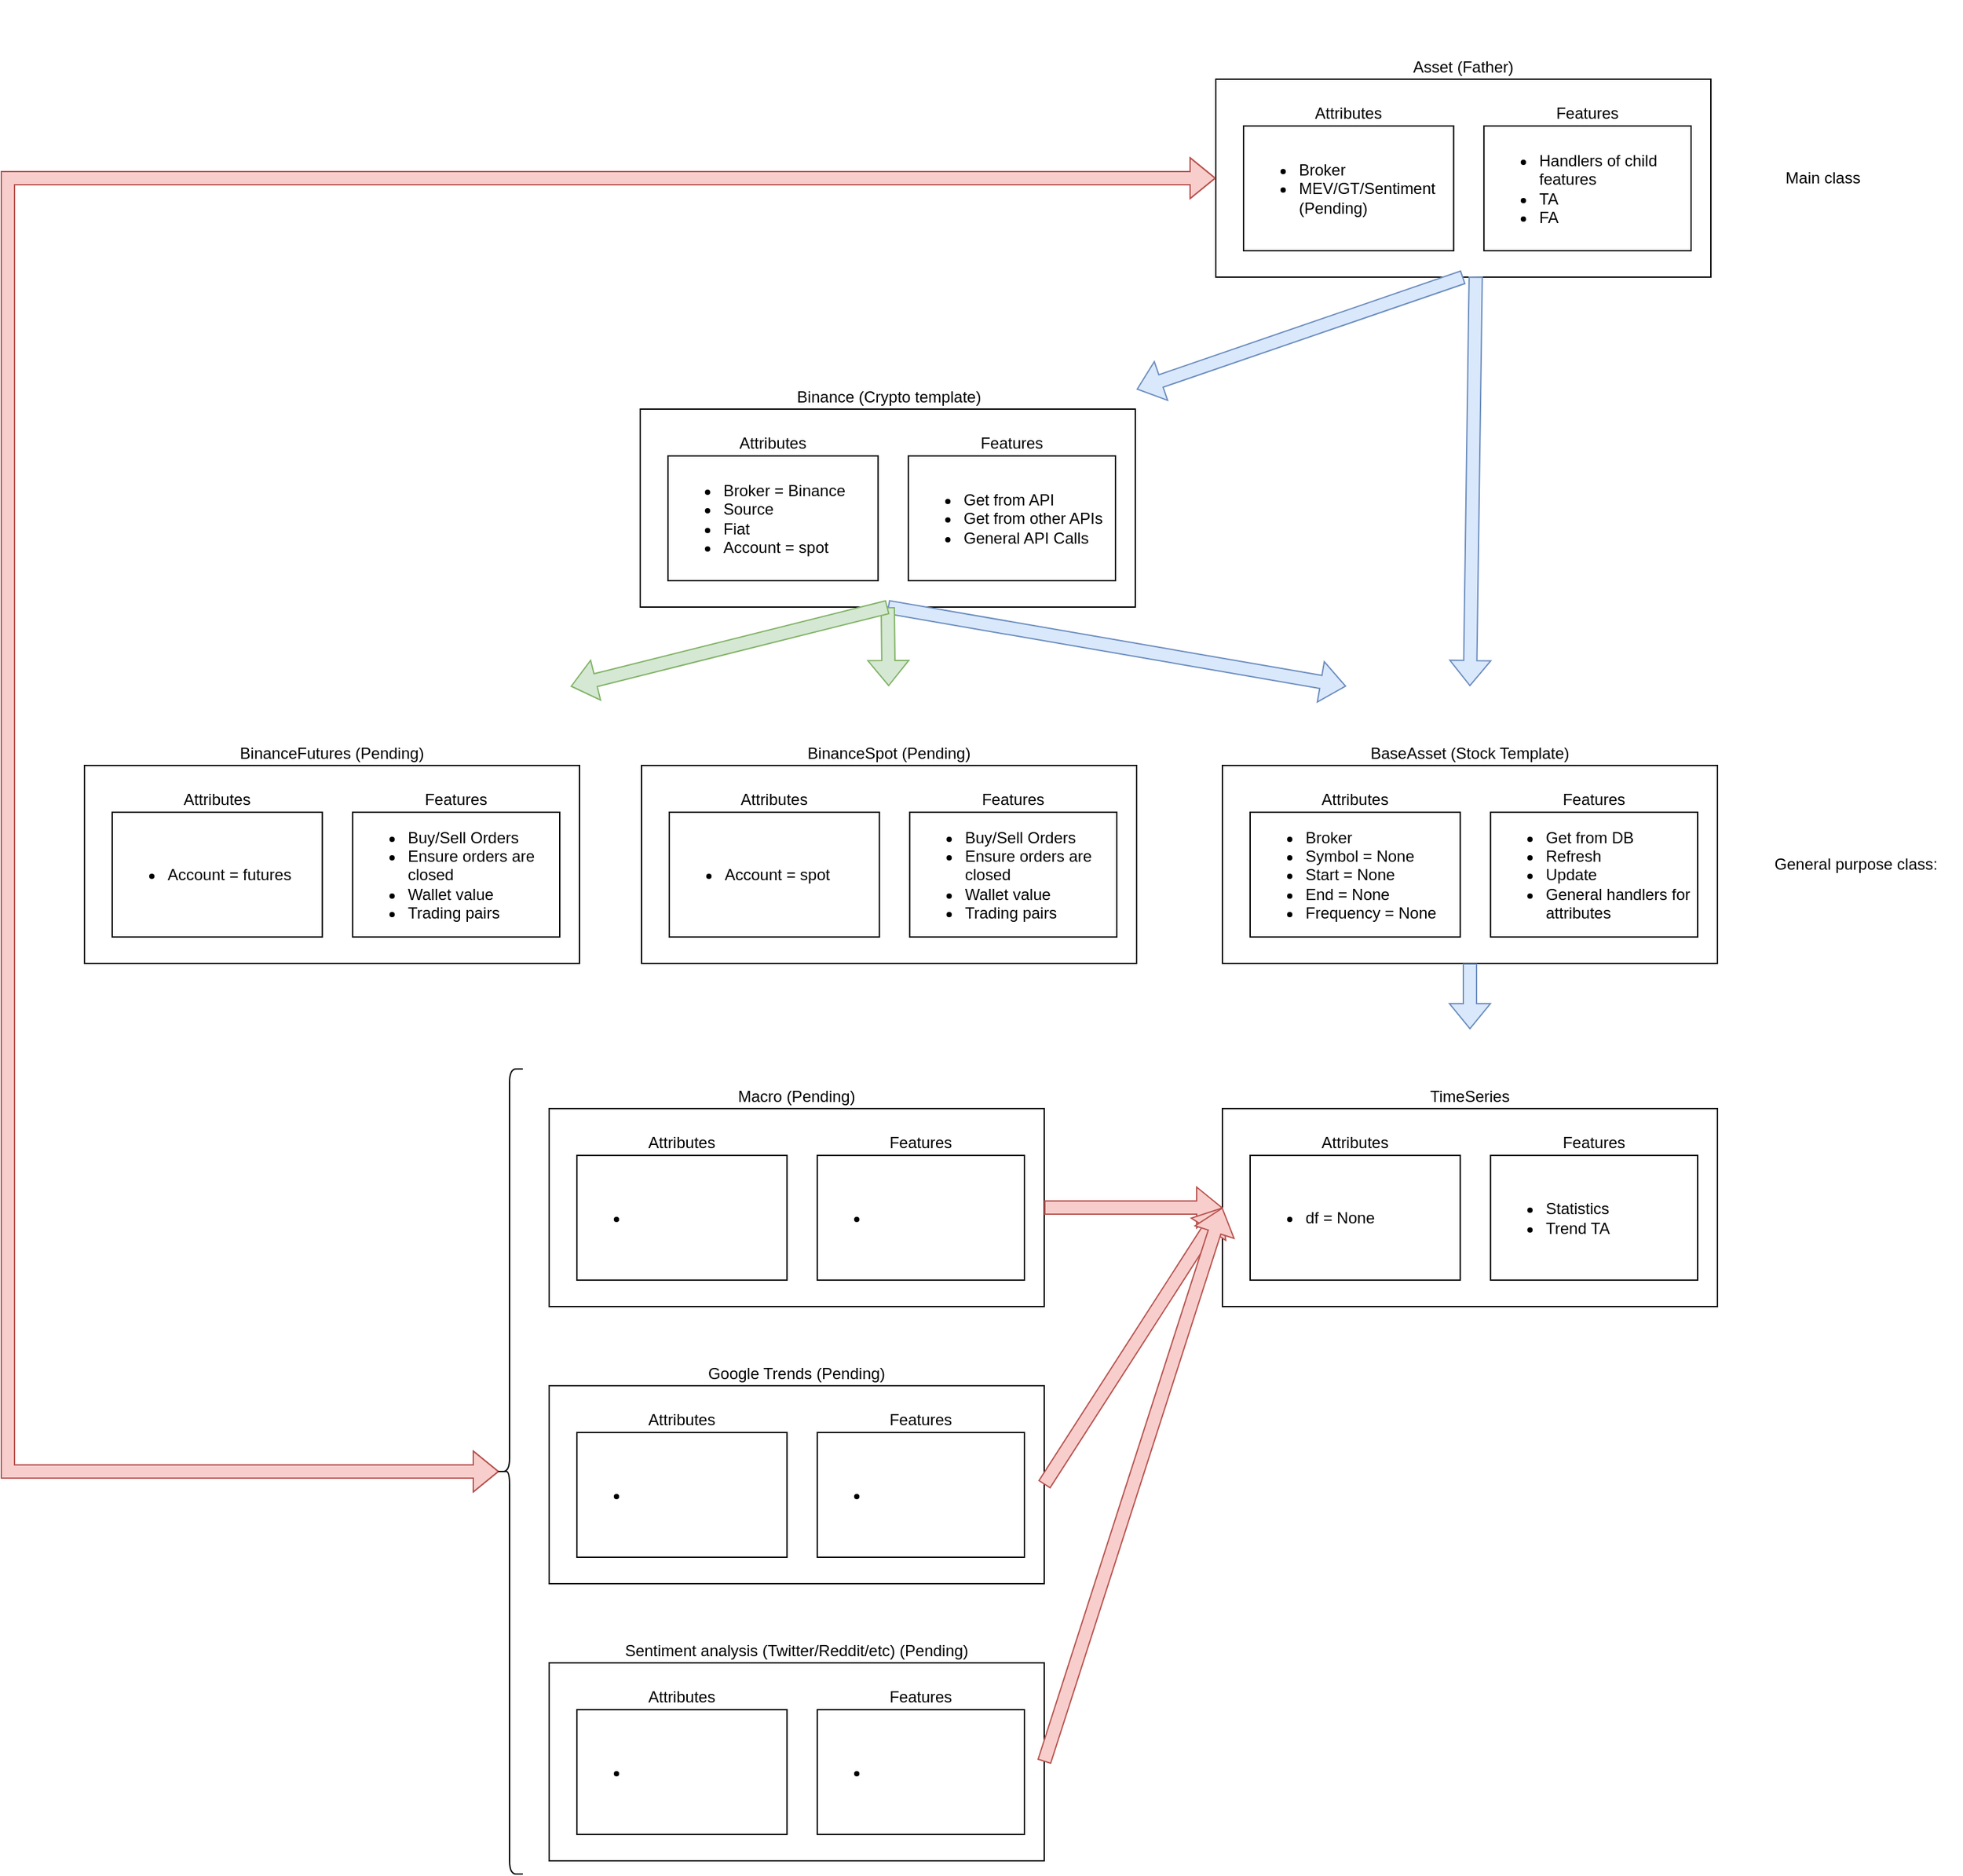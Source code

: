 <mxfile version="21.2.8" type="device" pages="5">
  <diagram id="9EmaMndwwZLepPWO8yQW" name="Assets">
    <mxGraphModel dx="1954" dy="508" grid="1" gridSize="10" guides="1" tooltips="1" connect="1" arrows="1" fold="1" page="1" pageScale="1" pageWidth="850" pageHeight="1100" math="0" shadow="0">
      <root>
        <mxCell id="0" />
        <mxCell id="1" parent="0" />
        <mxCell id="mkNXesI9y702lF4YArTw-3" value="" style="group" parent="1" vertex="1" connectable="0">
          <mxGeometry x="245" y="30" width="375" height="220" as="geometry" />
        </mxCell>
        <mxCell id="mkNXesI9y702lF4YArTw-1" value="" style="rounded=0;whiteSpace=wrap;html=1;" parent="mkNXesI9y702lF4YArTw-3" vertex="1">
          <mxGeometry y="60" width="375" height="150" as="geometry" />
        </mxCell>
        <mxCell id="mkNXesI9y702lF4YArTw-2" value="Asset (Father)" style="text;html=1;strokeColor=none;fillColor=none;align=center;verticalAlign=bottom;whiteSpace=wrap;rounded=0;" parent="mkNXesI9y702lF4YArTw-3" vertex="1">
          <mxGeometry width="375" height="60.0" as="geometry" />
        </mxCell>
        <mxCell id="mkNXesI9y702lF4YArTw-18" value="" style="group" parent="mkNXesI9y702lF4YArTw-3" vertex="1" connectable="0">
          <mxGeometry x="21" y="60" width="159.17" height="130" as="geometry" />
        </mxCell>
        <mxCell id="mkNXesI9y702lF4YArTw-19" value="&lt;ul&gt;&lt;li&gt;Broker&lt;/li&gt;&lt;li&gt;MEV/GT/Sentiment (Pending)&lt;/li&gt;&lt;/ul&gt;" style="rounded=0;whiteSpace=wrap;html=1;align=left;" parent="mkNXesI9y702lF4YArTw-18" vertex="1">
          <mxGeometry y="35.455" width="159.17" height="94.545" as="geometry" />
        </mxCell>
        <mxCell id="mkNXesI9y702lF4YArTw-20" value="Attributes" style="text;html=1;strokeColor=none;fillColor=none;align=center;verticalAlign=bottom;whiteSpace=wrap;rounded=0;" parent="mkNXesI9y702lF4YArTw-18" vertex="1">
          <mxGeometry width="159.17" height="35.455" as="geometry" />
        </mxCell>
        <mxCell id="mkNXesI9y702lF4YArTw-21" value="" style="group" parent="mkNXesI9y702lF4YArTw-3" vertex="1" connectable="0">
          <mxGeometry x="203.13" y="60" width="156.87" height="130" as="geometry" />
        </mxCell>
        <mxCell id="mkNXesI9y702lF4YArTw-22" value="&lt;ul&gt;&lt;li&gt;Handlers of child features&lt;/li&gt;&lt;li&gt;TA&lt;/li&gt;&lt;li&gt;FA&lt;/li&gt;&lt;/ul&gt;" style="rounded=0;whiteSpace=wrap;html=1;align=left;" parent="mkNXesI9y702lF4YArTw-21" vertex="1">
          <mxGeometry y="35.455" width="156.87" height="94.545" as="geometry" />
        </mxCell>
        <mxCell id="mkNXesI9y702lF4YArTw-23" value="Features" style="text;html=1;strokeColor=none;fillColor=none;align=center;verticalAlign=bottom;whiteSpace=wrap;rounded=0;" parent="mkNXesI9y702lF4YArTw-21" vertex="1">
          <mxGeometry width="156.87" height="35.455" as="geometry" />
        </mxCell>
        <mxCell id="mkNXesI9y702lF4YArTw-33" value="" style="group" parent="1" vertex="1" connectable="0">
          <mxGeometry x="-190" y="280" width="375" height="220" as="geometry" />
        </mxCell>
        <mxCell id="mkNXesI9y702lF4YArTw-34" value="" style="rounded=0;whiteSpace=wrap;html=1;" parent="mkNXesI9y702lF4YArTw-33" vertex="1">
          <mxGeometry x="-1" y="60" width="375" height="150" as="geometry" />
        </mxCell>
        <mxCell id="mkNXesI9y702lF4YArTw-35" value="Binance (Crypto template)" style="text;html=1;strokeColor=none;fillColor=none;align=center;verticalAlign=bottom;whiteSpace=wrap;rounded=0;" parent="mkNXesI9y702lF4YArTw-33" vertex="1">
          <mxGeometry width="375" height="60.0" as="geometry" />
        </mxCell>
        <mxCell id="mkNXesI9y702lF4YArTw-36" value="" style="group" parent="mkNXesI9y702lF4YArTw-33" vertex="1" connectable="0">
          <mxGeometry x="20" y="60" width="159.17" height="130" as="geometry" />
        </mxCell>
        <mxCell id="mkNXesI9y702lF4YArTw-37" value="&lt;ul style=&quot;border-color: var(--border-color);&quot;&gt;&lt;li style=&quot;border-color: var(--border-color);&quot;&gt;Broker = Binance&lt;/li&gt;&lt;li style=&quot;border-color: var(--border-color);&quot;&gt;Source&lt;/li&gt;&lt;li style=&quot;border-color: var(--border-color);&quot;&gt;Fiat&lt;/li&gt;&lt;li style=&quot;border-color: var(--border-color);&quot;&gt;Account = spot&lt;/li&gt;&lt;/ul&gt;" style="rounded=0;whiteSpace=wrap;html=1;align=left;" parent="mkNXesI9y702lF4YArTw-36" vertex="1">
          <mxGeometry y="35.455" width="159.17" height="94.545" as="geometry" />
        </mxCell>
        <mxCell id="mkNXesI9y702lF4YArTw-38" value="Attributes" style="text;html=1;strokeColor=none;fillColor=none;align=center;verticalAlign=bottom;whiteSpace=wrap;rounded=0;" parent="mkNXesI9y702lF4YArTw-36" vertex="1">
          <mxGeometry width="159.17" height="35.455" as="geometry" />
        </mxCell>
        <mxCell id="mkNXesI9y702lF4YArTw-39" value="" style="group" parent="mkNXesI9y702lF4YArTw-33" vertex="1" connectable="0">
          <mxGeometry x="202.13" y="60" width="156.87" height="130" as="geometry" />
        </mxCell>
        <mxCell id="mkNXesI9y702lF4YArTw-40" value="&lt;ul&gt;&lt;li&gt;Get from API&lt;/li&gt;&lt;li&gt;Get from other APIs&lt;/li&gt;&lt;li&gt;General API Calls&lt;/li&gt;&lt;/ul&gt;" style="rounded=0;whiteSpace=wrap;html=1;align=left;" parent="mkNXesI9y702lF4YArTw-39" vertex="1">
          <mxGeometry y="35.455" width="156.87" height="94.545" as="geometry" />
        </mxCell>
        <mxCell id="mkNXesI9y702lF4YArTw-41" value="Features" style="text;html=1;strokeColor=none;fillColor=none;align=center;verticalAlign=bottom;whiteSpace=wrap;rounded=0;" parent="mkNXesI9y702lF4YArTw-39" vertex="1">
          <mxGeometry width="156.87" height="35.455" as="geometry" />
        </mxCell>
        <mxCell id="mkNXesI9y702lF4YArTw-51" value="" style="group" parent="1" vertex="1" connectable="0">
          <mxGeometry x="250" y="550" width="375" height="220" as="geometry" />
        </mxCell>
        <mxCell id="mkNXesI9y702lF4YArTw-52" value="" style="rounded=0;whiteSpace=wrap;html=1;" parent="mkNXesI9y702lF4YArTw-51" vertex="1">
          <mxGeometry y="60" width="375" height="150" as="geometry" />
        </mxCell>
        <mxCell id="mkNXesI9y702lF4YArTw-53" value="BaseAsset (Stock Template)" style="text;html=1;strokeColor=none;fillColor=none;align=center;verticalAlign=bottom;whiteSpace=wrap;rounded=0;" parent="mkNXesI9y702lF4YArTw-51" vertex="1">
          <mxGeometry width="375" height="60.0" as="geometry" />
        </mxCell>
        <mxCell id="mkNXesI9y702lF4YArTw-54" value="" style="group" parent="mkNXesI9y702lF4YArTw-51" vertex="1" connectable="0">
          <mxGeometry x="21" y="60" width="159.17" height="130" as="geometry" />
        </mxCell>
        <mxCell id="mkNXesI9y702lF4YArTw-55" value="&lt;ul&gt;&lt;li&gt;Broker&lt;/li&gt;&lt;li&gt;Symbol = None&lt;/li&gt;&lt;li&gt;Start = None&lt;/li&gt;&lt;li&gt;End = None&lt;/li&gt;&lt;li&gt;Frequency = None&lt;/li&gt;&lt;/ul&gt;" style="rounded=0;whiteSpace=wrap;html=1;align=left;" parent="mkNXesI9y702lF4YArTw-54" vertex="1">
          <mxGeometry y="35.455" width="159.17" height="94.545" as="geometry" />
        </mxCell>
        <mxCell id="mkNXesI9y702lF4YArTw-56" value="Attributes" style="text;html=1;strokeColor=none;fillColor=none;align=center;verticalAlign=bottom;whiteSpace=wrap;rounded=0;" parent="mkNXesI9y702lF4YArTw-54" vertex="1">
          <mxGeometry width="159.17" height="35.455" as="geometry" />
        </mxCell>
        <mxCell id="mkNXesI9y702lF4YArTw-57" value="" style="group" parent="mkNXesI9y702lF4YArTw-51" vertex="1" connectable="0">
          <mxGeometry x="203.13" y="60" width="156.87" height="130" as="geometry" />
        </mxCell>
        <mxCell id="mkNXesI9y702lF4YArTw-58" value="&lt;ul&gt;&lt;li&gt;Get from DB&lt;/li&gt;&lt;li&gt;Refresh&lt;/li&gt;&lt;li&gt;Update&lt;/li&gt;&lt;li&gt;General handlers for attributes&lt;/li&gt;&lt;/ul&gt;" style="rounded=0;whiteSpace=wrap;html=1;align=left;" parent="mkNXesI9y702lF4YArTw-57" vertex="1">
          <mxGeometry y="35.455" width="156.87" height="94.545" as="geometry" />
        </mxCell>
        <mxCell id="mkNXesI9y702lF4YArTw-59" value="Features" style="text;html=1;strokeColor=none;fillColor=none;align=center;verticalAlign=bottom;whiteSpace=wrap;rounded=0;" parent="mkNXesI9y702lF4YArTw-57" vertex="1">
          <mxGeometry width="156.87" height="35.455" as="geometry" />
        </mxCell>
        <mxCell id="mkNXesI9y702lF4YArTw-63" value="" style="shape=flexArrow;endArrow=classic;html=1;rounded=0;entryX=0.5;entryY=0;entryDx=0;entryDy=0;exitX=0.525;exitY=0.997;exitDx=0;exitDy=0;exitPerimeter=0;fillColor=#dae8fc;strokeColor=#6c8ebf;" parent="1" source="mkNXesI9y702lF4YArTw-1" target="mkNXesI9y702lF4YArTw-53" edge="1">
          <mxGeometry width="50" height="50" relative="1" as="geometry">
            <mxPoint x="440" y="280.0" as="sourcePoint" />
            <mxPoint x="610" y="325.0" as="targetPoint" />
          </mxGeometry>
        </mxCell>
        <mxCell id="mkNXesI9y702lF4YArTw-62" value="" style="shape=flexArrow;endArrow=classic;html=1;rounded=0;entryX=1;entryY=0.75;entryDx=0;entryDy=0;exitX=0.5;exitY=1;exitDx=0;exitDy=0;fillColor=#dae8fc;strokeColor=#6c8ebf;" parent="1" source="mkNXesI9y702lF4YArTw-1" target="mkNXesI9y702lF4YArTw-35" edge="1">
          <mxGeometry width="50" height="50" relative="1" as="geometry">
            <mxPoint x="430" y="270" as="sourcePoint" />
            <mxPoint x="480" y="220" as="targetPoint" />
          </mxGeometry>
        </mxCell>
        <mxCell id="mkNXesI9y702lF4YArTw-64" value="" style="shape=flexArrow;endArrow=classic;html=1;rounded=0;entryX=0.25;entryY=0;entryDx=0;entryDy=0;exitX=0.5;exitY=1;exitDx=0;exitDy=0;fillColor=#dae8fc;strokeColor=#6c8ebf;" parent="1" source="mkNXesI9y702lF4YArTw-34" target="mkNXesI9y702lF4YArTw-53" edge="1">
          <mxGeometry width="50" height="50" relative="1" as="geometry">
            <mxPoint x="442.5" y="250.0" as="sourcePoint" />
            <mxPoint x="315" y="335.0" as="targetPoint" />
          </mxGeometry>
        </mxCell>
        <mxCell id="mkNXesI9y702lF4YArTw-67" value="General purpose class:" style="text;html=1;strokeColor=none;fillColor=none;align=center;verticalAlign=middle;whiteSpace=wrap;rounded=0;" parent="1" vertex="1">
          <mxGeometry x="650" y="610" width="160" height="150" as="geometry" />
        </mxCell>
        <mxCell id="mkNXesI9y702lF4YArTw-76" value="" style="shape=flexArrow;endArrow=classic;html=1;rounded=0;exitX=0.5;exitY=1;exitDx=0;exitDy=0;entryX=0.5;entryY=0;entryDx=0;entryDy=0;fillColor=#dae8fc;strokeColor=#6c8ebf;" parent="1" source="mkNXesI9y702lF4YArTw-52" target="mkNXesI9y702lF4YArTw-77" edge="1">
          <mxGeometry width="50" height="50" relative="1" as="geometry">
            <mxPoint x="-40" y="800.0" as="sourcePoint" />
            <mxPoint x="430" y="790" as="targetPoint" />
          </mxGeometry>
        </mxCell>
        <mxCell id="mkNXesI9y702lF4YArTw-80" value="" style="group" parent="1" vertex="1" connectable="0">
          <mxGeometry x="250" y="810" width="375" height="210" as="geometry" />
        </mxCell>
        <mxCell id="mkNXesI9y702lF4YArTw-68" value="" style="rounded=0;whiteSpace=wrap;html=1;" parent="mkNXesI9y702lF4YArTw-80" vertex="1">
          <mxGeometry y="60" width="375" height="150" as="geometry" />
        </mxCell>
        <mxCell id="mkNXesI9y702lF4YArTw-69" value="" style="group" parent="mkNXesI9y702lF4YArTw-80" vertex="1" connectable="0">
          <mxGeometry x="21" y="60" width="159.17" height="130" as="geometry" />
        </mxCell>
        <mxCell id="mkNXesI9y702lF4YArTw-70" value="&lt;ul&gt;&lt;li&gt;df = None&lt;/li&gt;&lt;/ul&gt;" style="rounded=0;whiteSpace=wrap;html=1;align=left;" parent="mkNXesI9y702lF4YArTw-69" vertex="1">
          <mxGeometry y="35.455" width="159.17" height="94.545" as="geometry" />
        </mxCell>
        <mxCell id="mkNXesI9y702lF4YArTw-71" value="Attributes" style="text;html=1;strokeColor=none;fillColor=none;align=center;verticalAlign=bottom;whiteSpace=wrap;rounded=0;" parent="mkNXesI9y702lF4YArTw-69" vertex="1">
          <mxGeometry width="159.17" height="35.455" as="geometry" />
        </mxCell>
        <mxCell id="mkNXesI9y702lF4YArTw-72" value="" style="group" parent="mkNXesI9y702lF4YArTw-80" vertex="1" connectable="0">
          <mxGeometry x="203.13" y="60" width="156.87" height="130" as="geometry" />
        </mxCell>
        <mxCell id="mkNXesI9y702lF4YArTw-73" value="&lt;ul&gt;&lt;li&gt;Statistics&lt;/li&gt;&lt;li&gt;Trend TA&lt;/li&gt;&lt;/ul&gt;" style="rounded=0;whiteSpace=wrap;html=1;align=left;" parent="mkNXesI9y702lF4YArTw-72" vertex="1">
          <mxGeometry y="35.455" width="156.87" height="94.545" as="geometry" />
        </mxCell>
        <mxCell id="mkNXesI9y702lF4YArTw-74" value="Features" style="text;html=1;strokeColor=none;fillColor=none;align=center;verticalAlign=bottom;whiteSpace=wrap;rounded=0;" parent="mkNXesI9y702lF4YArTw-72" vertex="1">
          <mxGeometry width="156.87" height="35.455" as="geometry" />
        </mxCell>
        <mxCell id="mkNXesI9y702lF4YArTw-77" value="TimeSeries" style="text;html=1;strokeColor=none;fillColor=none;align=center;verticalAlign=bottom;whiteSpace=wrap;rounded=0;" parent="mkNXesI9y702lF4YArTw-80" vertex="1">
          <mxGeometry width="375" height="60.0" as="geometry" />
        </mxCell>
        <mxCell id="mkNXesI9y702lF4YArTw-82" value="" style="group" parent="1" vertex="1" connectable="0">
          <mxGeometry x="-260" y="810" width="375" height="220" as="geometry" />
        </mxCell>
        <mxCell id="mkNXesI9y702lF4YArTw-83" value="" style="rounded=0;whiteSpace=wrap;html=1;" parent="mkNXesI9y702lF4YArTw-82" vertex="1">
          <mxGeometry y="60" width="375" height="150" as="geometry" />
        </mxCell>
        <mxCell id="mkNXesI9y702lF4YArTw-84" value="Macro (Pending)" style="text;html=1;strokeColor=none;fillColor=none;align=center;verticalAlign=bottom;whiteSpace=wrap;rounded=0;" parent="mkNXesI9y702lF4YArTw-82" vertex="1">
          <mxGeometry width="375" height="60.0" as="geometry" />
        </mxCell>
        <mxCell id="mkNXesI9y702lF4YArTw-85" value="" style="group" parent="mkNXesI9y702lF4YArTw-82" vertex="1" connectable="0">
          <mxGeometry x="21" y="60" width="159.17" height="130" as="geometry" />
        </mxCell>
        <mxCell id="mkNXesI9y702lF4YArTw-86" value="&lt;ul&gt;&lt;li&gt;&lt;br&gt;&lt;/li&gt;&lt;/ul&gt;" style="rounded=0;whiteSpace=wrap;html=1;align=left;" parent="mkNXesI9y702lF4YArTw-85" vertex="1">
          <mxGeometry y="35.455" width="159.17" height="94.545" as="geometry" />
        </mxCell>
        <mxCell id="mkNXesI9y702lF4YArTw-87" value="Attributes" style="text;html=1;strokeColor=none;fillColor=none;align=center;verticalAlign=bottom;whiteSpace=wrap;rounded=0;" parent="mkNXesI9y702lF4YArTw-85" vertex="1">
          <mxGeometry width="159.17" height="35.455" as="geometry" />
        </mxCell>
        <mxCell id="mkNXesI9y702lF4YArTw-88" value="" style="group" parent="mkNXesI9y702lF4YArTw-82" vertex="1" connectable="0">
          <mxGeometry x="203.13" y="60" width="156.87" height="130" as="geometry" />
        </mxCell>
        <mxCell id="mkNXesI9y702lF4YArTw-89" value="&lt;ul&gt;&lt;li&gt;&lt;br&gt;&lt;/li&gt;&lt;/ul&gt;" style="rounded=0;whiteSpace=wrap;html=1;align=left;" parent="mkNXesI9y702lF4YArTw-88" vertex="1">
          <mxGeometry y="35.455" width="156.87" height="94.545" as="geometry" />
        </mxCell>
        <mxCell id="mkNXesI9y702lF4YArTw-90" value="Features" style="text;html=1;strokeColor=none;fillColor=none;align=center;verticalAlign=bottom;whiteSpace=wrap;rounded=0;" parent="mkNXesI9y702lF4YArTw-88" vertex="1">
          <mxGeometry width="156.87" height="35.455" as="geometry" />
        </mxCell>
        <mxCell id="mkNXesI9y702lF4YArTw-91" value="" style="shape=flexArrow;endArrow=classic;html=1;rounded=0;entryX=0;entryY=0.5;entryDx=0;entryDy=0;exitX=1;exitY=0.5;exitDx=0;exitDy=0;fillColor=#f8cecc;strokeColor=#b85450;" parent="1" source="mkNXesI9y702lF4YArTw-83" target="mkNXesI9y702lF4YArTw-68" edge="1">
          <mxGeometry width="50" height="50" relative="1" as="geometry">
            <mxPoint x="140" y="740" as="sourcePoint" />
            <mxPoint x="447.5" y="820" as="targetPoint" />
          </mxGeometry>
        </mxCell>
        <mxCell id="mqyh5yD55WJUFX18JBdR-1" value="Main class" style="text;html=1;strokeColor=none;fillColor=none;align=center;verticalAlign=middle;whiteSpace=wrap;rounded=0;" parent="1" vertex="1">
          <mxGeometry x="625" y="90" width="160" height="150" as="geometry" />
        </mxCell>
        <mxCell id="gHhVued0RwIC2Shkn-2Y-1" value="" style="group" parent="1" vertex="1" connectable="0">
          <mxGeometry x="-190" y="550" width="375" height="220" as="geometry" />
        </mxCell>
        <mxCell id="gHhVued0RwIC2Shkn-2Y-2" value="" style="rounded=0;whiteSpace=wrap;html=1;" parent="gHhVued0RwIC2Shkn-2Y-1" vertex="1">
          <mxGeometry y="60" width="375" height="150" as="geometry" />
        </mxCell>
        <mxCell id="gHhVued0RwIC2Shkn-2Y-3" value="BinanceSpot (Pending)" style="text;html=1;strokeColor=none;fillColor=none;align=center;verticalAlign=bottom;whiteSpace=wrap;rounded=0;" parent="gHhVued0RwIC2Shkn-2Y-1" vertex="1">
          <mxGeometry width="375" height="60.0" as="geometry" />
        </mxCell>
        <mxCell id="gHhVued0RwIC2Shkn-2Y-4" value="" style="group" parent="gHhVued0RwIC2Shkn-2Y-1" vertex="1" connectable="0">
          <mxGeometry x="21" y="60" width="159.17" height="130" as="geometry" />
        </mxCell>
        <mxCell id="gHhVued0RwIC2Shkn-2Y-5" value="&lt;ul style=&quot;border-color: var(--border-color);&quot;&gt;&lt;li style=&quot;border-color: var(--border-color);&quot;&gt;Account = spot&lt;/li&gt;&lt;/ul&gt;" style="rounded=0;whiteSpace=wrap;html=1;align=left;" parent="gHhVued0RwIC2Shkn-2Y-4" vertex="1">
          <mxGeometry y="35.455" width="159.17" height="94.545" as="geometry" />
        </mxCell>
        <mxCell id="gHhVued0RwIC2Shkn-2Y-6" value="Attributes" style="text;html=1;strokeColor=none;fillColor=none;align=center;verticalAlign=bottom;whiteSpace=wrap;rounded=0;" parent="gHhVued0RwIC2Shkn-2Y-4" vertex="1">
          <mxGeometry width="159.17" height="35.455" as="geometry" />
        </mxCell>
        <mxCell id="gHhVued0RwIC2Shkn-2Y-7" value="" style="group" parent="gHhVued0RwIC2Shkn-2Y-1" vertex="1" connectable="0">
          <mxGeometry x="203.13" y="60" width="156.87" height="130" as="geometry" />
        </mxCell>
        <mxCell id="gHhVued0RwIC2Shkn-2Y-8" value="&lt;ul&gt;&lt;li style=&quot;border-color: var(--border-color);&quot;&gt;Buy/Sell Orders&lt;/li&gt;&lt;li style=&quot;border-color: var(--border-color);&quot;&gt;Ensure orders are closed&lt;/li&gt;&lt;li style=&quot;border-color: var(--border-color);&quot;&gt;Wallet value&lt;/li&gt;&lt;li style=&quot;border-color: var(--border-color);&quot;&gt;Trading pairs&lt;/li&gt;&lt;/ul&gt;" style="rounded=0;whiteSpace=wrap;html=1;align=left;" parent="gHhVued0RwIC2Shkn-2Y-7" vertex="1">
          <mxGeometry y="35.455" width="156.87" height="94.545" as="geometry" />
        </mxCell>
        <mxCell id="gHhVued0RwIC2Shkn-2Y-9" value="Features" style="text;html=1;strokeColor=none;fillColor=none;align=center;verticalAlign=bottom;whiteSpace=wrap;rounded=0;" parent="gHhVued0RwIC2Shkn-2Y-7" vertex="1">
          <mxGeometry width="156.87" height="35.455" as="geometry" />
        </mxCell>
        <mxCell id="gHhVued0RwIC2Shkn-2Y-10" value="" style="group" parent="1" vertex="1" connectable="0">
          <mxGeometry x="-612" y="550" width="375" height="220" as="geometry" />
        </mxCell>
        <mxCell id="gHhVued0RwIC2Shkn-2Y-11" value="" style="rounded=0;whiteSpace=wrap;html=1;" parent="gHhVued0RwIC2Shkn-2Y-10" vertex="1">
          <mxGeometry y="60" width="375" height="150" as="geometry" />
        </mxCell>
        <mxCell id="gHhVued0RwIC2Shkn-2Y-12" value="BinanceFutures (Pending)" style="text;html=1;strokeColor=none;fillColor=none;align=center;verticalAlign=bottom;whiteSpace=wrap;rounded=0;" parent="gHhVued0RwIC2Shkn-2Y-10" vertex="1">
          <mxGeometry width="375" height="60.0" as="geometry" />
        </mxCell>
        <mxCell id="gHhVued0RwIC2Shkn-2Y-13" value="" style="group" parent="gHhVued0RwIC2Shkn-2Y-10" vertex="1" connectable="0">
          <mxGeometry x="21" y="60" width="159.17" height="130" as="geometry" />
        </mxCell>
        <mxCell id="gHhVued0RwIC2Shkn-2Y-14" value="&lt;ul style=&quot;border-color: var(--border-color);&quot;&gt;&lt;li style=&quot;border-color: var(--border-color);&quot;&gt;Account = futures&lt;/li&gt;&lt;/ul&gt;" style="rounded=0;whiteSpace=wrap;html=1;align=left;" parent="gHhVued0RwIC2Shkn-2Y-13" vertex="1">
          <mxGeometry y="35.455" width="159.17" height="94.545" as="geometry" />
        </mxCell>
        <mxCell id="gHhVued0RwIC2Shkn-2Y-15" value="Attributes" style="text;html=1;strokeColor=none;fillColor=none;align=center;verticalAlign=bottom;whiteSpace=wrap;rounded=0;" parent="gHhVued0RwIC2Shkn-2Y-13" vertex="1">
          <mxGeometry width="159.17" height="35.455" as="geometry" />
        </mxCell>
        <mxCell id="gHhVued0RwIC2Shkn-2Y-16" value="" style="group" parent="gHhVued0RwIC2Shkn-2Y-10" vertex="1" connectable="0">
          <mxGeometry x="203.13" y="60" width="156.87" height="130" as="geometry" />
        </mxCell>
        <mxCell id="gHhVued0RwIC2Shkn-2Y-17" value="&lt;ul&gt;&lt;li style=&quot;border-color: var(--border-color);&quot;&gt;Buy/Sell Orders&lt;/li&gt;&lt;li style=&quot;border-color: var(--border-color);&quot;&gt;Ensure orders are closed&lt;/li&gt;&lt;li style=&quot;border-color: var(--border-color);&quot;&gt;Wallet value&lt;/li&gt;&lt;li style=&quot;border-color: var(--border-color);&quot;&gt;Trading pairs&lt;/li&gt;&lt;/ul&gt;" style="rounded=0;whiteSpace=wrap;html=1;align=left;" parent="gHhVued0RwIC2Shkn-2Y-16" vertex="1">
          <mxGeometry y="35.455" width="156.87" height="94.545" as="geometry" />
        </mxCell>
        <mxCell id="gHhVued0RwIC2Shkn-2Y-18" value="Features" style="text;html=1;strokeColor=none;fillColor=none;align=center;verticalAlign=bottom;whiteSpace=wrap;rounded=0;" parent="gHhVued0RwIC2Shkn-2Y-16" vertex="1">
          <mxGeometry width="156.87" height="35.455" as="geometry" />
        </mxCell>
        <mxCell id="gHhVued0RwIC2Shkn-2Y-19" value="" style="shape=flexArrow;endArrow=classic;html=1;rounded=0;exitX=0.5;exitY=1;exitDx=0;exitDy=0;fillColor=#d5e8d4;strokeColor=#82b366;" parent="1" source="mkNXesI9y702lF4YArTw-34" target="gHhVued0RwIC2Shkn-2Y-3" edge="1">
          <mxGeometry width="50" height="50" relative="1" as="geometry">
            <mxPoint x="6.5" y="500.0" as="sourcePoint" />
            <mxPoint x="353.75" y="560.0" as="targetPoint" />
          </mxGeometry>
        </mxCell>
        <mxCell id="gHhVued0RwIC2Shkn-2Y-20" value="" style="shape=flexArrow;endArrow=classic;html=1;rounded=0;entryX=0.982;entryY=0.002;entryDx=0;entryDy=0;exitX=0.5;exitY=1;exitDx=0;exitDy=0;entryPerimeter=0;fillColor=#d5e8d4;strokeColor=#82b366;" parent="1" source="mkNXesI9y702lF4YArTw-34" target="gHhVued0RwIC2Shkn-2Y-12" edge="1">
          <mxGeometry width="50" height="50" relative="1" as="geometry">
            <mxPoint x="16.5" y="510.0" as="sourcePoint" />
            <mxPoint x="363.75" y="570.0" as="targetPoint" />
          </mxGeometry>
        </mxCell>
        <mxCell id="gHhVued0RwIC2Shkn-2Y-21" value="" style="group" parent="1" vertex="1" connectable="0">
          <mxGeometry x="-260" y="1020" width="375" height="220" as="geometry" />
        </mxCell>
        <mxCell id="gHhVued0RwIC2Shkn-2Y-22" value="" style="rounded=0;whiteSpace=wrap;html=1;" parent="gHhVued0RwIC2Shkn-2Y-21" vertex="1">
          <mxGeometry y="60" width="375" height="150" as="geometry" />
        </mxCell>
        <mxCell id="gHhVued0RwIC2Shkn-2Y-23" value="Google Trends (Pending)" style="text;html=1;strokeColor=none;fillColor=none;align=center;verticalAlign=bottom;whiteSpace=wrap;rounded=0;" parent="gHhVued0RwIC2Shkn-2Y-21" vertex="1">
          <mxGeometry width="375" height="60.0" as="geometry" />
        </mxCell>
        <mxCell id="gHhVued0RwIC2Shkn-2Y-24" value="" style="group" parent="gHhVued0RwIC2Shkn-2Y-21" vertex="1" connectable="0">
          <mxGeometry x="21" y="60" width="159.17" height="130" as="geometry" />
        </mxCell>
        <mxCell id="gHhVued0RwIC2Shkn-2Y-25" value="&lt;ul&gt;&lt;li&gt;&lt;br&gt;&lt;/li&gt;&lt;/ul&gt;" style="rounded=0;whiteSpace=wrap;html=1;align=left;" parent="gHhVued0RwIC2Shkn-2Y-24" vertex="1">
          <mxGeometry y="35.455" width="159.17" height="94.545" as="geometry" />
        </mxCell>
        <mxCell id="gHhVued0RwIC2Shkn-2Y-26" value="Attributes" style="text;html=1;strokeColor=none;fillColor=none;align=center;verticalAlign=bottom;whiteSpace=wrap;rounded=0;" parent="gHhVued0RwIC2Shkn-2Y-24" vertex="1">
          <mxGeometry width="159.17" height="35.455" as="geometry" />
        </mxCell>
        <mxCell id="gHhVued0RwIC2Shkn-2Y-27" value="" style="group" parent="gHhVued0RwIC2Shkn-2Y-21" vertex="1" connectable="0">
          <mxGeometry x="203.13" y="60" width="156.87" height="130" as="geometry" />
        </mxCell>
        <mxCell id="gHhVued0RwIC2Shkn-2Y-28" value="&lt;ul&gt;&lt;li&gt;&lt;br&gt;&lt;/li&gt;&lt;/ul&gt;" style="rounded=0;whiteSpace=wrap;html=1;align=left;" parent="gHhVued0RwIC2Shkn-2Y-27" vertex="1">
          <mxGeometry y="35.455" width="156.87" height="94.545" as="geometry" />
        </mxCell>
        <mxCell id="gHhVued0RwIC2Shkn-2Y-29" value="Features" style="text;html=1;strokeColor=none;fillColor=none;align=center;verticalAlign=bottom;whiteSpace=wrap;rounded=0;" parent="gHhVued0RwIC2Shkn-2Y-27" vertex="1">
          <mxGeometry width="156.87" height="35.455" as="geometry" />
        </mxCell>
        <mxCell id="gHhVued0RwIC2Shkn-2Y-30" value="" style="group" parent="1" vertex="1" connectable="0">
          <mxGeometry x="-260" y="1230" width="375" height="220" as="geometry" />
        </mxCell>
        <mxCell id="gHhVued0RwIC2Shkn-2Y-31" value="" style="rounded=0;whiteSpace=wrap;html=1;" parent="gHhVued0RwIC2Shkn-2Y-30" vertex="1">
          <mxGeometry y="60" width="375" height="150" as="geometry" />
        </mxCell>
        <mxCell id="gHhVued0RwIC2Shkn-2Y-32" value="Sentiment analysis (Twitter/Reddit/etc) (Pending)" style="text;html=1;strokeColor=none;fillColor=none;align=center;verticalAlign=bottom;whiteSpace=wrap;rounded=0;" parent="gHhVued0RwIC2Shkn-2Y-30" vertex="1">
          <mxGeometry width="375" height="60.0" as="geometry" />
        </mxCell>
        <mxCell id="gHhVued0RwIC2Shkn-2Y-33" value="" style="group" parent="gHhVued0RwIC2Shkn-2Y-30" vertex="1" connectable="0">
          <mxGeometry x="21" y="60" width="159.17" height="130" as="geometry" />
        </mxCell>
        <mxCell id="gHhVued0RwIC2Shkn-2Y-34" value="&lt;ul&gt;&lt;li&gt;&lt;br&gt;&lt;/li&gt;&lt;/ul&gt;" style="rounded=0;whiteSpace=wrap;html=1;align=left;" parent="gHhVued0RwIC2Shkn-2Y-33" vertex="1">
          <mxGeometry y="35.455" width="159.17" height="94.545" as="geometry" />
        </mxCell>
        <mxCell id="gHhVued0RwIC2Shkn-2Y-35" value="Attributes" style="text;html=1;strokeColor=none;fillColor=none;align=center;verticalAlign=bottom;whiteSpace=wrap;rounded=0;" parent="gHhVued0RwIC2Shkn-2Y-33" vertex="1">
          <mxGeometry width="159.17" height="35.455" as="geometry" />
        </mxCell>
        <mxCell id="gHhVued0RwIC2Shkn-2Y-36" value="" style="group" parent="gHhVued0RwIC2Shkn-2Y-30" vertex="1" connectable="0">
          <mxGeometry x="203.13" y="60" width="156.87" height="130" as="geometry" />
        </mxCell>
        <mxCell id="gHhVued0RwIC2Shkn-2Y-37" value="&lt;ul&gt;&lt;li&gt;&lt;br&gt;&lt;/li&gt;&lt;/ul&gt;" style="rounded=0;whiteSpace=wrap;html=1;align=left;" parent="gHhVued0RwIC2Shkn-2Y-36" vertex="1">
          <mxGeometry y="35.455" width="156.87" height="94.545" as="geometry" />
        </mxCell>
        <mxCell id="gHhVued0RwIC2Shkn-2Y-38" value="Features" style="text;html=1;strokeColor=none;fillColor=none;align=center;verticalAlign=bottom;whiteSpace=wrap;rounded=0;" parent="gHhVued0RwIC2Shkn-2Y-36" vertex="1">
          <mxGeometry width="156.87" height="35.455" as="geometry" />
        </mxCell>
        <mxCell id="gHhVued0RwIC2Shkn-2Y-39" value="" style="shape=flexArrow;endArrow=classic;html=1;rounded=0;entryX=0;entryY=0.5;entryDx=0;entryDy=0;exitX=1;exitY=0.5;exitDx=0;exitDy=0;fillColor=#f8cecc;strokeColor=#b85450;" parent="1" source="gHhVued0RwIC2Shkn-2Y-22" target="mkNXesI9y702lF4YArTw-68" edge="1">
          <mxGeometry width="50" height="50" relative="1" as="geometry">
            <mxPoint x="125" y="955" as="sourcePoint" />
            <mxPoint x="260" y="955" as="targetPoint" />
          </mxGeometry>
        </mxCell>
        <mxCell id="gHhVued0RwIC2Shkn-2Y-40" value="" style="shape=flexArrow;endArrow=classic;html=1;rounded=0;entryX=0;entryY=0.5;entryDx=0;entryDy=0;exitX=1;exitY=0.5;exitDx=0;exitDy=0;fillColor=#f8cecc;strokeColor=#b85450;" parent="1" source="gHhVued0RwIC2Shkn-2Y-31" target="mkNXesI9y702lF4YArTw-68" edge="1">
          <mxGeometry width="50" height="50" relative="1" as="geometry">
            <mxPoint x="135" y="965" as="sourcePoint" />
            <mxPoint x="270" y="965" as="targetPoint" />
          </mxGeometry>
        </mxCell>
        <mxCell id="gHhVued0RwIC2Shkn-2Y-41" value="" style="shape=flexArrow;endArrow=classic;startArrow=classic;html=1;rounded=0;entryX=0;entryY=0.5;entryDx=0;entryDy=0;exitX=0.1;exitY=0.5;exitDx=0;exitDy=0;exitPerimeter=0;fillColor=#f8cecc;strokeColor=#b85450;" parent="1" source="gHhVued0RwIC2Shkn-2Y-42" target="mkNXesI9y702lF4YArTw-1" edge="1">
          <mxGeometry width="100" height="100" relative="1" as="geometry">
            <mxPoint x="-320" y="1080" as="sourcePoint" />
            <mxPoint x="-350" y="865" as="targetPoint" />
            <Array as="points">
              <mxPoint x="-670" y="1145" />
              <mxPoint x="-670" y="165" />
            </Array>
          </mxGeometry>
        </mxCell>
        <mxCell id="gHhVued0RwIC2Shkn-2Y-42" value="" style="shape=curlyBracket;whiteSpace=wrap;html=1;rounded=1;labelPosition=left;verticalLabelPosition=middle;align=right;verticalAlign=middle;" parent="1" vertex="1">
          <mxGeometry x="-300" y="840" width="20" height="610" as="geometry" />
        </mxCell>
      </root>
    </mxGraphModel>
  </diagram>
  <diagram id="CfQr00cOxzzwSD9FUKer" name="Processes">
    <mxGraphModel dx="2537" dy="2084" grid="1" gridSize="10" guides="1" tooltips="1" connect="1" arrows="1" fold="1" page="1" pageScale="1" pageWidth="850" pageHeight="1100" math="0" shadow="0">
      <root>
        <mxCell id="0" />
        <mxCell id="1" parent="0" />
        <mxCell id="xnP-uMcCTCtIMabf7IJR-22" value="" style="rounded=0;whiteSpace=wrap;html=1;fillColor=#fff2cc;strokeColor=#d6b656;" parent="1" vertex="1">
          <mxGeometry x="60" y="-20" width="660" height="1290" as="geometry" />
        </mxCell>
        <mxCell id="xnP-uMcCTCtIMabf7IJR-11" value="" style="rounded=0;whiteSpace=wrap;html=1;" parent="1" vertex="1">
          <mxGeometry x="327.5" y="380" width="120" height="60" as="geometry" />
        </mxCell>
        <mxCell id="xnP-uMcCTCtIMabf7IJR-15" value="" style="shape=parallelogram;perimeter=parallelogramPerimeter;whiteSpace=wrap;html=1;fixedSize=1;" parent="1" vertex="1">
          <mxGeometry x="327.5" y="250" width="120" height="60" as="geometry" />
        </mxCell>
        <mxCell id="xnP-uMcCTCtIMabf7IJR-18" value="" style="group" parent="1" vertex="1" connectable="0">
          <mxGeometry x="120" y="170" width="560" height="450" as="geometry" />
        </mxCell>
        <mxCell id="xnP-uMcCTCtIMabf7IJR-2" value="" style="rounded=0;whiteSpace=wrap;html=1;" parent="xnP-uMcCTCtIMabf7IJR-18" vertex="1">
          <mxGeometry y="33.29" width="530" height="396.71" as="geometry" />
        </mxCell>
        <mxCell id="xnP-uMcCTCtIMabf7IJR-3" value="Analysis layer" style="text;html=1;strokeColor=none;fillColor=none;align=center;verticalAlign=bottom;whiteSpace=wrap;rounded=0;" parent="xnP-uMcCTCtIMabf7IJR-18" vertex="1">
          <mxGeometry width="530" height="33.29" as="geometry" />
        </mxCell>
        <mxCell id="xnP-uMcCTCtIMabf7IJR-31" value="" style="group" parent="xnP-uMcCTCtIMabf7IJR-18" vertex="1" connectable="0">
          <mxGeometry x="70" y="68.478" width="390" height="146.739" as="geometry" />
        </mxCell>
        <mxCell id="xnP-uMcCTCtIMabf7IJR-32" value="" style="rounded=0;whiteSpace=wrap;html=1;fillColor=#f8cecc;strokeColor=#b85450;" parent="xnP-uMcCTCtIMabf7IJR-31" vertex="1">
          <mxGeometry y="12.18" width="390.0" height="134.559" as="geometry" />
        </mxCell>
        <mxCell id="xnP-uMcCTCtIMabf7IJR-33" value="Analysis #" style="text;html=1;strokeColor=none;fillColor=none;align=center;verticalAlign=bottom;whiteSpace=wrap;rounded=0;" parent="xnP-uMcCTCtIMabf7IJR-31" vertex="1">
          <mxGeometry width="390.0" height="12.179" as="geometry" />
        </mxCell>
        <mxCell id="xnP-uMcCTCtIMabf7IJR-34" value="&lt;ul&gt;&lt;li&gt;&lt;span style=&quot;background-color: initial;&quot;&gt;Frequency&lt;/span&gt;&lt;/li&gt;&lt;li&gt;Function&lt;/li&gt;&lt;li&gt;Filter (and filter qty)&lt;/li&gt;&lt;li&gt;Historic time to consider&lt;/li&gt;&lt;/ul&gt;" style="shape=parallelogram;perimeter=parallelogramPerimeter;whiteSpace=wrap;html=1;fixedSize=1;" parent="xnP-uMcCTCtIMabf7IJR-31" vertex="1">
          <mxGeometry x="30" y="38.71" width="170" height="81.499" as="geometry" />
        </mxCell>
        <mxCell id="xnP-uMcCTCtIMabf7IJR-35" value="Function" style="rounded=0;whiteSpace=wrap;html=1;" parent="xnP-uMcCTCtIMabf7IJR-31" vertex="1">
          <mxGeometry x="240" y="50.116" width="120" height="58.696" as="geometry" />
        </mxCell>
        <mxCell id="xnP-uMcCTCtIMabf7IJR-41" style="edgeStyle=orthogonalEdgeStyle;rounded=0;orthogonalLoop=1;jettySize=auto;html=1;exitX=0.5;exitY=1;exitDx=0;exitDy=0;exitPerimeter=0;" parent="xnP-uMcCTCtIMabf7IJR-18" source="xnP-uMcCTCtIMabf7IJR-36" target="xnP-uMcCTCtIMabf7IJR-39" edge="1">
          <mxGeometry relative="1" as="geometry" />
        </mxCell>
        <mxCell id="xnP-uMcCTCtIMabf7IJR-36" value="Assets with analysis results" style="shape=cylinder3;whiteSpace=wrap;html=1;boundedLbl=1;backgroundOutline=1;size=15;" parent="xnP-uMcCTCtIMabf7IJR-18" vertex="1">
          <mxGeometry x="205" y="234.783" width="120" height="88.043" as="geometry" />
        </mxCell>
        <mxCell id="xnP-uMcCTCtIMabf7IJR-42" style="edgeStyle=orthogonalEdgeStyle;rounded=0;orthogonalLoop=1;jettySize=auto;html=1;exitX=0.5;exitY=1;exitDx=0;exitDy=0;entryX=0.5;entryY=0;entryDx=0;entryDy=0;" parent="xnP-uMcCTCtIMabf7IJR-18" source="xnP-uMcCTCtIMabf7IJR-39" target="xnP-uMcCTCtIMabf7IJR-33" edge="1">
          <mxGeometry relative="1" as="geometry">
            <Array as="points">
              <mxPoint x="265" y="410.87" />
              <mxPoint x="30" y="410.87" />
              <mxPoint x="30" y="48.913" />
              <mxPoint x="265" y="48.913" />
            </Array>
          </mxGeometry>
        </mxCell>
        <mxCell id="xnP-uMcCTCtIMabf7IJR-39" value="Filter" style="rounded=0;whiteSpace=wrap;html=1;" parent="xnP-uMcCTCtIMabf7IJR-18" vertex="1">
          <mxGeometry x="205" y="352.174" width="120" height="39.13" as="geometry" />
        </mxCell>
        <mxCell id="xnP-uMcCTCtIMabf7IJR-40" style="edgeStyle=orthogonalEdgeStyle;rounded=0;orthogonalLoop=1;jettySize=auto;html=1;exitX=0.5;exitY=1;exitDx=0;exitDy=0;entryX=0.45;entryY=0.022;entryDx=0;entryDy=0;entryPerimeter=0;" parent="xnP-uMcCTCtIMabf7IJR-18" source="xnP-uMcCTCtIMabf7IJR-32" target="xnP-uMcCTCtIMabf7IJR-36" edge="1">
          <mxGeometry relative="1" as="geometry" />
        </mxCell>
        <mxCell id="xnP-uMcCTCtIMabf7IJR-19" value="Assets" style="shape=cylinder3;whiteSpace=wrap;html=1;boundedLbl=1;backgroundOutline=1;size=15;" parent="1" vertex="1">
          <mxGeometry x="477.5" y="50" width="75" height="80" as="geometry" />
        </mxCell>
        <mxCell id="xnP-uMcCTCtIMabf7IJR-20" value="&lt;ul&gt;&lt;li&gt;Start and end date&lt;/li&gt;&lt;li&gt;Frequency&lt;/li&gt;&lt;li&gt;Broker&lt;/li&gt;&lt;li&gt;Fiat&lt;/li&gt;&lt;/ul&gt;" style="shape=parallelogram;perimeter=parallelogramPerimeter;whiteSpace=wrap;html=1;fixedSize=1;" parent="1" vertex="1">
          <mxGeometry x="213.66" y="50" width="210" height="80" as="geometry" />
        </mxCell>
        <mxCell id="xnP-uMcCTCtIMabf7IJR-23" value="" style="group" parent="1" vertex="1" connectable="0">
          <mxGeometry x="185" y="-250" width="410" height="170" as="geometry" />
        </mxCell>
        <mxCell id="xnP-uMcCTCtIMabf7IJR-24" value="" style="rounded=0;whiteSpace=wrap;html=1;fillColor=#fff2cc;strokeColor=#d6b656;" parent="xnP-uMcCTCtIMabf7IJR-23" vertex="1">
          <mxGeometry y="14.111" width="410" height="155.889" as="geometry" />
        </mxCell>
        <mxCell id="xnP-uMcCTCtIMabf7IJR-25" value="Declaration" style="text;html=1;strokeColor=none;fillColor=none;align=center;verticalAlign=bottom;whiteSpace=wrap;rounded=0;" parent="xnP-uMcCTCtIMabf7IJR-23" vertex="1">
          <mxGeometry width="410" height="14.11" as="geometry" />
        </mxCell>
        <mxCell id="xnP-uMcCTCtIMabf7IJR-26" value="&lt;ul&gt;&lt;li&gt;&lt;span style=&quot;background-color: initial;&quot;&gt;N Simulations&lt;/span&gt;&lt;/li&gt;&lt;li&gt;&lt;span style=&quot;background-color: initial;&quot;&gt;End date&lt;/span&gt;&lt;/li&gt;&lt;li&gt;&lt;span style=&quot;background-color: initial;&quot;&gt;Frequency&lt;/span&gt;&lt;br&gt;&lt;/li&gt;&lt;li&gt;Broker&lt;/li&gt;&lt;li&gt;Fiat&lt;/li&gt;&lt;/ul&gt;" style="shape=parallelogram;perimeter=parallelogramPerimeter;whiteSpace=wrap;html=1;fixedSize=1;" parent="xnP-uMcCTCtIMabf7IJR-23" vertex="1">
          <mxGeometry x="47.31" y="45" width="172.69" height="80" as="geometry" />
        </mxCell>
        <mxCell id="xnP-uMcCTCtIMabf7IJR-27" value="Assets" style="shape=cylinder3;whiteSpace=wrap;html=1;boundedLbl=1;backgroundOutline=1;size=15;" parent="xnP-uMcCTCtIMabf7IJR-23" vertex="1">
          <mxGeometry x="295" y="50" width="70" height="75" as="geometry" />
        </mxCell>
        <mxCell id="xnP-uMcCTCtIMabf7IJR-29" style="edgeStyle=orthogonalEdgeStyle;rounded=0;orthogonalLoop=1;jettySize=auto;html=1;exitX=0.5;exitY=1;exitDx=0;exitDy=0;entryX=0.5;entryY=0;entryDx=0;entryDy=0;" parent="1" source="xnP-uMcCTCtIMabf7IJR-22" target="xnP-uMcCTCtIMabf7IJR-22" edge="1">
          <mxGeometry relative="1" as="geometry">
            <Array as="points">
              <mxPoint x="390" y="1300" />
              <mxPoint x="20" y="1300" />
              <mxPoint x="20" y="-40" />
              <mxPoint x="390" y="-40" />
            </Array>
          </mxGeometry>
        </mxCell>
        <mxCell id="xnP-uMcCTCtIMabf7IJR-30" value="N Simulations&lt;br&gt;&lt;br&gt;+ 1 Next period" style="text;html=1;strokeColor=none;fillColor=none;align=center;verticalAlign=middle;whiteSpace=wrap;rounded=0;" parent="1" vertex="1">
          <mxGeometry x="-140" y="350" width="140" height="69.48" as="geometry" />
        </mxCell>
        <mxCell id="xnP-uMcCTCtIMabf7IJR-71" style="edgeStyle=orthogonalEdgeStyle;rounded=0;orthogonalLoop=1;jettySize=auto;html=1;exitX=0.5;exitY=1;exitDx=0;exitDy=0;exitPerimeter=0;entryX=0.5;entryY=0;entryDx=0;entryDy=0;" parent="1" source="xnP-uMcCTCtIMabf7IJR-43" target="xnP-uMcCTCtIMabf7IJR-49" edge="1">
          <mxGeometry relative="1" as="geometry" />
        </mxCell>
        <mxCell id="xnP-uMcCTCtIMabf7IJR-43" value="Assets with analysis results" style="shape=cylinder3;whiteSpace=wrap;html=1;boundedLbl=1;backgroundOutline=1;size=15;" parent="1" vertex="1">
          <mxGeometry x="325" y="640" width="120" height="90" as="geometry" />
        </mxCell>
        <mxCell id="xnP-uMcCTCtIMabf7IJR-44" style="edgeStyle=orthogonalEdgeStyle;rounded=0;orthogonalLoop=1;jettySize=auto;html=1;exitX=0.5;exitY=1;exitDx=0;exitDy=0;" parent="1" source="xnP-uMcCTCtIMabf7IJR-2" target="xnP-uMcCTCtIMabf7IJR-43" edge="1">
          <mxGeometry relative="1" as="geometry" />
        </mxCell>
        <mxCell id="xnP-uMcCTCtIMabf7IJR-46" style="edgeStyle=orthogonalEdgeStyle;rounded=0;orthogonalLoop=1;jettySize=auto;html=1;exitX=0.5;exitY=1;exitDx=0;exitDy=0;entryX=0.5;entryY=0;entryDx=0;entryDy=0;" parent="1" source="xnP-uMcCTCtIMabf7IJR-24" target="xnP-uMcCTCtIMabf7IJR-22" edge="1">
          <mxGeometry relative="1" as="geometry" />
        </mxCell>
        <mxCell id="xnP-uMcCTCtIMabf7IJR-47" value="" style="group" parent="1" vertex="1" connectable="0">
          <mxGeometry x="119" y="750" width="560" height="500" as="geometry" />
        </mxCell>
        <mxCell id="xnP-uMcCTCtIMabf7IJR-73" style="edgeStyle=orthogonalEdgeStyle;rounded=0;orthogonalLoop=1;jettySize=auto;html=1;exitX=0.5;exitY=1;exitDx=0;exitDy=0;" parent="xnP-uMcCTCtIMabf7IJR-47" source="xnP-uMcCTCtIMabf7IJR-48" target="xnP-uMcCTCtIMabf7IJR-69" edge="1">
          <mxGeometry relative="1" as="geometry" />
        </mxCell>
        <mxCell id="xnP-uMcCTCtIMabf7IJR-48" value="" style="rounded=0;whiteSpace=wrap;html=1;" parent="xnP-uMcCTCtIMabf7IJR-47" vertex="1">
          <mxGeometry y="34.03" width="530" height="305.97" as="geometry" />
        </mxCell>
        <mxCell id="xnP-uMcCTCtIMabf7IJR-49" value="Optimization" style="text;html=1;strokeColor=none;fillColor=none;align=center;verticalAlign=bottom;whiteSpace=wrap;rounded=0;" parent="xnP-uMcCTCtIMabf7IJR-47" vertex="1">
          <mxGeometry width="530" height="34.03" as="geometry" />
        </mxCell>
        <mxCell id="xnP-uMcCTCtIMabf7IJR-70" style="edgeStyle=orthogonalEdgeStyle;rounded=0;orthogonalLoop=1;jettySize=auto;html=1;exitX=0.5;exitY=1;exitDx=0;exitDy=0;entryX=0.602;entryY=0.108;entryDx=0;entryDy=0;entryPerimeter=0;" parent="xnP-uMcCTCtIMabf7IJR-47" source="xnP-uMcCTCtIMabf7IJR-58" target="xnP-uMcCTCtIMabf7IJR-63" edge="1">
          <mxGeometry relative="1" as="geometry" />
        </mxCell>
        <mxCell id="xnP-uMcCTCtIMabf7IJR-58" value="Filter" style="rounded=0;whiteSpace=wrap;html=1;" parent="xnP-uMcCTCtIMabf7IJR-47" vertex="1">
          <mxGeometry x="205" y="60" width="120" height="50" as="geometry" />
        </mxCell>
        <mxCell id="xnP-uMcCTCtIMabf7IJR-61" value="" style="group" parent="xnP-uMcCTCtIMabf7IJR-47" vertex="1" connectable="0">
          <mxGeometry x="60" y="140" width="410" height="280" as="geometry" />
        </mxCell>
        <mxCell id="xnP-uMcCTCtIMabf7IJR-62" value="" style="rounded=0;whiteSpace=wrap;html=1;fillColor=#f8cecc;strokeColor=#b85450;" parent="xnP-uMcCTCtIMabf7IJR-61" vertex="1">
          <mxGeometry y="18.49" width="410" height="141.51" as="geometry" />
        </mxCell>
        <mxCell id="xnP-uMcCTCtIMabf7IJR-63" value="Optimization Tecnique" style="text;html=1;strokeColor=none;fillColor=none;align=center;verticalAlign=bottom;whiteSpace=wrap;rounded=0;" parent="xnP-uMcCTCtIMabf7IJR-61" vertex="1">
          <mxGeometry width="340.714" height="18.495" as="geometry" />
        </mxCell>
        <mxCell id="xnP-uMcCTCtIMabf7IJR-67" value="&lt;ul&gt;&lt;li&gt;Risk metric&lt;/li&gt;&lt;li&gt;Optimization objective&lt;/li&gt;&lt;li&gt;Historic time to consider&lt;/li&gt;&lt;li&gt;Investment&lt;/li&gt;&lt;li&gt;Min_qty&lt;/li&gt;&lt;/ul&gt;" style="shape=parallelogram;perimeter=parallelogramPerimeter;whiteSpace=wrap;html=1;fixedSize=1;" parent="xnP-uMcCTCtIMabf7IJR-61" vertex="1">
          <mxGeometry x="20" y="48.5" width="200" height="81.5" as="geometry" />
        </mxCell>
        <mxCell id="xnP-uMcCTCtIMabf7IJR-68" value="Function" style="rounded=0;whiteSpace=wrap;html=1;" parent="xnP-uMcCTCtIMabf7IJR-61" vertex="1">
          <mxGeometry x="255.0" y="60" width="120" height="50" as="geometry" />
        </mxCell>
        <mxCell id="xnP-uMcCTCtIMabf7IJR-69" value="Test over defined period" style="rounded=0;whiteSpace=wrap;html=1;" parent="xnP-uMcCTCtIMabf7IJR-61" vertex="1">
          <mxGeometry x="142.5" y="230" width="125" height="50" as="geometry" />
        </mxCell>
        <mxCell id="xnP-uMcCTCtIMabf7IJR-72" value="Save information" style="rounded=0;whiteSpace=wrap;html=1;" parent="xnP-uMcCTCtIMabf7IJR-47" vertex="1">
          <mxGeometry x="200" y="450" width="125" height="50" as="geometry" />
        </mxCell>
        <mxCell id="xnP-uMcCTCtIMabf7IJR-74" style="edgeStyle=orthogonalEdgeStyle;rounded=0;orthogonalLoop=1;jettySize=auto;html=1;exitX=0.5;exitY=1;exitDx=0;exitDy=0;entryX=0.5;entryY=0;entryDx=0;entryDy=0;" parent="xnP-uMcCTCtIMabf7IJR-47" source="xnP-uMcCTCtIMabf7IJR-69" target="xnP-uMcCTCtIMabf7IJR-72" edge="1">
          <mxGeometry relative="1" as="geometry" />
        </mxCell>
        <mxCell id="2puzODTfvcVI7WlhnhjS-1" value="Block of simulation" style="text;html=1;strokeColor=none;fillColor=none;align=center;verticalAlign=middle;whiteSpace=wrap;rounded=0;" vertex="1" parent="1">
          <mxGeometry x="292.5" y="-10" width="195" height="30" as="geometry" />
        </mxCell>
        <mxCell id="2puzODTfvcVI7WlhnhjS-2" style="edgeStyle=orthogonalEdgeStyle;rounded=0;orthogonalLoop=1;jettySize=auto;html=1;exitX=0.5;exitY=1;exitDx=0;exitDy=0;exitPerimeter=0;entryX=0.5;entryY=0;entryDx=0;entryDy=0;entryPerimeter=0;" edge="1" parent="1" source="xnP-uMcCTCtIMabf7IJR-27" target="xnP-uMcCTCtIMabf7IJR-19">
          <mxGeometry relative="1" as="geometry" />
        </mxCell>
        <mxCell id="2puzODTfvcVI7WlhnhjS-3" style="edgeStyle=orthogonalEdgeStyle;rounded=0;orthogonalLoop=1;jettySize=auto;html=1;exitX=0.5;exitY=1;exitDx=0;exitDy=0;entryX=0.5;entryY=0;entryDx=0;entryDy=0;" edge="1" parent="1" source="xnP-uMcCTCtIMabf7IJR-26" target="xnP-uMcCTCtIMabf7IJR-20">
          <mxGeometry relative="1" as="geometry" />
        </mxCell>
      </root>
    </mxGraphModel>
  </diagram>
  <diagram id="Uh5RBJM4Xk7nho064r_4" name="Main">
    <mxGraphModel dx="1434" dy="836" grid="1" gridSize="10" guides="1" tooltips="1" connect="1" arrows="1" fold="1" page="1" pageScale="1" pageWidth="850" pageHeight="1100" math="0" shadow="0">
      <root>
        <mxCell id="0" />
        <mxCell id="1" parent="0" />
        <mxCell id="1dlzQFt8COpI8ZK1m9Jk-20" value="" style="group" parent="1" connectable="0" vertex="1">
          <mxGeometry x="160" y="46" width="600" height="186.48" as="geometry" />
        </mxCell>
        <mxCell id="1dlzQFt8COpI8ZK1m9Jk-1" value="" style="rounded=0;whiteSpace=wrap;html=1;" parent="1dlzQFt8COpI8ZK1m9Jk-20" vertex="1">
          <mxGeometry y="20.88" width="600" height="153.12" as="geometry" />
        </mxCell>
        <mxCell id="1dlzQFt8COpI8ZK1m9Jk-4" value="Features" style="text;html=1;strokeColor=none;fillColor=none;align=left;verticalAlign=middle;whiteSpace=wrap;rounded=0;" parent="1dlzQFt8COpI8ZK1m9Jk-20" vertex="1">
          <mxGeometry width="60" height="20.88" as="geometry" />
        </mxCell>
        <mxCell id="o89TNL67VOQl1tMJJ_to-13" value="" style="group" parent="1dlzQFt8COpI8ZK1m9Jk-20" connectable="0" vertex="1">
          <mxGeometry x="20" y="40.86" width="150" height="104.76" as="geometry" />
        </mxCell>
        <mxCell id="o89TNL67VOQl1tMJJ_to-14" value="&lt;ul&gt;&lt;li&gt;MEV&lt;/li&gt;&lt;li&gt;TA&lt;/li&gt;&lt;li&gt;Sentiment&lt;/li&gt;&lt;/ul&gt;" style="rounded=0;whiteSpace=wrap;html=1;align=left;" parent="o89TNL67VOQl1tMJJ_to-13" vertex="1">
          <mxGeometry y="24.18" width="150" height="75.82" as="geometry" />
        </mxCell>
        <mxCell id="o89TNL67VOQl1tMJJ_to-15" value="Types" style="text;html=1;strokeColor=none;fillColor=none;align=left;verticalAlign=middle;whiteSpace=wrap;rounded=0;" parent="o89TNL67VOQl1tMJJ_to-13" vertex="1">
          <mxGeometry width="78.351" height="30.182" as="geometry" />
        </mxCell>
        <mxCell id="1dlzQFt8COpI8ZK1m9Jk-18" value="" style="group" parent="1dlzQFt8COpI8ZK1m9Jk-20" connectable="0" vertex="1">
          <mxGeometry x="200" y="34" width="190" height="130" as="geometry" />
        </mxCell>
        <mxCell id="1dlzQFt8COpI8ZK1m9Jk-7" value="&lt;ul&gt;&lt;li&gt;More Features (1)&lt;/li&gt;&lt;li&gt;Most relevants ones (1)&lt;/li&gt;&lt;/ul&gt;" style="rounded=0;whiteSpace=wrap;html=1;align=left;" parent="1dlzQFt8COpI8ZK1m9Jk-18" vertex="1">
          <mxGeometry y="30" width="190" height="80" as="geometry" />
        </mxCell>
        <mxCell id="1dlzQFt8COpI8ZK1m9Jk-10" value="Feature Selection" style="text;html=1;strokeColor=none;fillColor=none;align=left;verticalAlign=middle;whiteSpace=wrap;rounded=0;" parent="1dlzQFt8COpI8ZK1m9Jk-18" vertex="1">
          <mxGeometry width="99.244" height="37.453" as="geometry" />
        </mxCell>
        <mxCell id="1dlzQFt8COpI8ZK1m9Jk-19" value="" style="group" parent="1dlzQFt8COpI8ZK1m9Jk-20" connectable="0" vertex="1">
          <mxGeometry x="410" y="34" width="180" height="110" as="geometry" />
        </mxCell>
        <mxCell id="1dlzQFt8COpI8ZK1m9Jk-8" value="&lt;ul&gt;&lt;li&gt;Evolutionary algorithms&lt;/li&gt;&lt;li&gt;CVXOPT&lt;/li&gt;&lt;/ul&gt;" style="rounded=0;whiteSpace=wrap;html=1;align=left;" parent="1dlzQFt8COpI8ZK1m9Jk-19" vertex="1">
          <mxGeometry x="2.09" y="29.87" width="177.91" height="80.13" as="geometry" />
        </mxCell>
        <mxCell id="1dlzQFt8COpI8ZK1m9Jk-12" value="Feature Conf (Optimization)" style="text;html=1;strokeColor=none;fillColor=none;align=left;verticalAlign=middle;whiteSpace=wrap;rounded=0;" parent="1dlzQFt8COpI8ZK1m9Jk-19" vertex="1">
          <mxGeometry width="180" height="29.864" as="geometry" />
        </mxCell>
        <mxCell id="1dlzQFt8COpI8ZK1m9Jk-17" value="" style="group" parent="1" connectable="0" vertex="1">
          <mxGeometry x="160" y="430" width="600" height="220" as="geometry" />
        </mxCell>
        <mxCell id="1dlzQFt8COpI8ZK1m9Jk-2" value="" style="rounded=0;whiteSpace=wrap;html=1;" parent="1dlzQFt8COpI8ZK1m9Jk-17" vertex="1">
          <mxGeometry y="30" width="600" height="160" as="geometry" />
        </mxCell>
        <mxCell id="1dlzQFt8COpI8ZK1m9Jk-5" value="Models" style="text;html=1;strokeColor=none;fillColor=none;align=left;verticalAlign=middle;whiteSpace=wrap;rounded=0;" parent="1dlzQFt8COpI8ZK1m9Jk-17" vertex="1">
          <mxGeometry width="69.231" height="30" as="geometry" />
        </mxCell>
        <mxCell id="o89TNL67VOQl1tMJJ_to-16" value="" style="group" parent="1dlzQFt8COpI8ZK1m9Jk-17" connectable="0" vertex="1">
          <mxGeometry x="30.003" y="50" width="154.76" height="100" as="geometry" />
        </mxCell>
        <mxCell id="o89TNL67VOQl1tMJJ_to-17" value="&lt;ul&gt;&lt;li&gt;BruteForce&lt;/li&gt;&lt;li&gt;Cross Validation&lt;/li&gt;&lt;li&gt;CVX Optimize model&lt;/li&gt;&lt;/ul&gt;" style="rounded=0;whiteSpace=wrap;html=1;align=left;" parent="o89TNL67VOQl1tMJJ_to-16" vertex="1">
          <mxGeometry y="18.46" width="140" height="81.54" as="geometry" />
        </mxCell>
        <mxCell id="o89TNL67VOQl1tMJJ_to-18" value="Param Optimization" style="text;html=1;strokeColor=none;fillColor=none;align=left;verticalAlign=middle;whiteSpace=wrap;rounded=0;" parent="o89TNL67VOQl1tMJJ_to-16" vertex="1">
          <mxGeometry width="141.495" height="23.046" as="geometry" />
        </mxCell>
        <mxCell id="o89TNL67VOQl1tMJJ_to-19" value="" style="group" parent="1dlzQFt8COpI8ZK1m9Jk-17" connectable="0" vertex="1">
          <mxGeometry x="210.003" y="50" width="154.76" height="100" as="geometry" />
        </mxCell>
        <mxCell id="o89TNL67VOQl1tMJJ_to-20" value="&lt;ul&gt;&lt;li&gt;Evolutionary Alg&lt;/li&gt;&lt;/ul&gt;" style="rounded=0;whiteSpace=wrap;html=1;align=left;" parent="o89TNL67VOQl1tMJJ_to-19" vertex="1">
          <mxGeometry y="18.46" width="140" height="81.54" as="geometry" />
        </mxCell>
        <mxCell id="o89TNL67VOQl1tMJJ_to-21" value="Feature Optimization" style="text;html=1;strokeColor=none;fillColor=none;align=left;verticalAlign=middle;whiteSpace=wrap;rounded=0;" parent="o89TNL67VOQl1tMJJ_to-19" vertex="1">
          <mxGeometry width="141.495" height="23.046" as="geometry" />
        </mxCell>
        <mxCell id="o89TNL67VOQl1tMJJ_to-23" value="" style="group" parent="1dlzQFt8COpI8ZK1m9Jk-17" connectable="0" vertex="1">
          <mxGeometry x="380.003" y="50" width="154.76" height="100" as="geometry" />
        </mxCell>
        <mxCell id="o89TNL67VOQl1tMJJ_to-24" value="&lt;ul&gt;&lt;li&gt;Seasonal breakdown&lt;/li&gt;&lt;/ul&gt;" style="rounded=0;whiteSpace=wrap;html=1;align=left;" parent="o89TNL67VOQl1tMJJ_to-23" vertex="1">
          <mxGeometry y="18.46" width="140" height="81.54" as="geometry" />
        </mxCell>
        <mxCell id="o89TNL67VOQl1tMJJ_to-25" value="New Models" style="text;html=1;strokeColor=none;fillColor=none;align=left;verticalAlign=middle;whiteSpace=wrap;rounded=0;" parent="o89TNL67VOQl1tMJJ_to-23" vertex="1">
          <mxGeometry width="141.495" height="23.046" as="geometry" />
        </mxCell>
        <mxCell id="o89TNL67VOQl1tMJJ_to-1" value="" style="group" parent="1" connectable="0" vertex="1">
          <mxGeometry x="165" y="250" width="590" height="204" as="geometry" />
        </mxCell>
        <mxCell id="o89TNL67VOQl1tMJJ_to-2" value="" style="rounded=0;whiteSpace=wrap;html=1;" parent="o89TNL67VOQl1tMJJ_to-1" vertex="1">
          <mxGeometry y="24.48" width="590" height="125.52" as="geometry" />
        </mxCell>
        <mxCell id="o89TNL67VOQl1tMJJ_to-3" value="Filters" style="text;html=1;strokeColor=none;fillColor=none;align=left;verticalAlign=middle;whiteSpace=wrap;rounded=0;" parent="o89TNL67VOQl1tMJJ_to-1" vertex="1">
          <mxGeometry width="59.464" height="24.48" as="geometry" />
        </mxCell>
        <mxCell id="o89TNL67VOQl1tMJJ_to-10" value="" style="group" parent="o89TNL67VOQl1tMJJ_to-1" connectable="0" vertex="1">
          <mxGeometry x="385" y="40" width="185" height="80" as="geometry" />
        </mxCell>
        <mxCell id="o89TNL67VOQl1tMJJ_to-11" value="&lt;ul&gt;&lt;li&gt;Clustering (2 clusters)&lt;/li&gt;&lt;li&gt;Classify Up/Down&lt;/li&gt;&lt;/ul&gt;" style="rounded=0;whiteSpace=wrap;html=1;align=left;" parent="o89TNL67VOQl1tMJJ_to-10" vertex="1">
          <mxGeometry y="18.462" width="185.0" height="61.538" as="geometry" />
        </mxCell>
        <mxCell id="o89TNL67VOQl1tMJJ_to-12" value="Clustering / Clasification" style="text;html=1;strokeColor=none;fillColor=none;align=left;verticalAlign=middle;whiteSpace=wrap;rounded=0;" parent="o89TNL67VOQl1tMJJ_to-10" vertex="1">
          <mxGeometry width="169.143" height="23.046" as="geometry" />
        </mxCell>
        <mxCell id="o89TNL67VOQl1tMJJ_to-7" value="" style="group" parent="o89TNL67VOQl1tMJJ_to-1" connectable="0" vertex="1">
          <mxGeometry x="215" y="40" width="129.88" height="80" as="geometry" />
        </mxCell>
        <mxCell id="o89TNL67VOQl1tMJJ_to-8" value="&lt;ul&gt;&lt;li&gt;Risk metrics&lt;/li&gt;&lt;li&gt;Financial Analysis&lt;/li&gt;&lt;/ul&gt;" style="rounded=0;whiteSpace=wrap;html=1;align=left;" parent="o89TNL67VOQl1tMJJ_to-7" vertex="1">
          <mxGeometry y="18.462" width="129.88" height="61.538" as="geometry" />
        </mxCell>
        <mxCell id="o89TNL67VOQl1tMJJ_to-9" value="Economics" style="text;html=1;strokeColor=none;fillColor=none;align=left;verticalAlign=middle;whiteSpace=wrap;rounded=0;" parent="o89TNL67VOQl1tMJJ_to-7" vertex="1">
          <mxGeometry width="118.747" height="23.046" as="geometry" />
        </mxCell>
        <mxCell id="o89TNL67VOQl1tMJJ_to-4" value="" style="group" parent="o89TNL67VOQl1tMJJ_to-1" connectable="0" vertex="1">
          <mxGeometry x="25.003" y="40" width="154.76" height="80" as="geometry" />
        </mxCell>
        <mxCell id="o89TNL67VOQl1tMJJ_to-5" value="&lt;ul&gt;&lt;li&gt;Distribution Similarity&lt;/li&gt;&lt;li&gt;Causality&lt;/li&gt;&lt;/ul&gt;" style="rounded=0;whiteSpace=wrap;html=1;align=left;" parent="o89TNL67VOQl1tMJJ_to-4" vertex="1">
          <mxGeometry y="18.46" width="140" height="61.54" as="geometry" />
        </mxCell>
        <mxCell id="o89TNL67VOQl1tMJJ_to-6" value="Statistics" style="text;html=1;strokeColor=none;fillColor=none;align=left;verticalAlign=middle;whiteSpace=wrap;rounded=0;" parent="o89TNL67VOQl1tMJJ_to-4" vertex="1">
          <mxGeometry width="141.495" height="23.046" as="geometry" />
        </mxCell>
        <mxCell id="o89TNL67VOQl1tMJJ_to-26" value="" style="group" parent="1" connectable="0" vertex="1">
          <mxGeometry x="160" y="660" width="600" height="220" as="geometry" />
        </mxCell>
        <mxCell id="o89TNL67VOQl1tMJJ_to-27" value="" style="rounded=0;whiteSpace=wrap;html=1;" parent="o89TNL67VOQl1tMJJ_to-26" vertex="1">
          <mxGeometry y="30" width="600" height="160" as="geometry" />
        </mxCell>
        <mxCell id="o89TNL67VOQl1tMJJ_to-28" value="Portfolio Optimization" style="text;html=1;strokeColor=none;fillColor=none;align=left;verticalAlign=middle;whiteSpace=wrap;rounded=0;" parent="o89TNL67VOQl1tMJJ_to-26" vertex="1">
          <mxGeometry width="300" height="30" as="geometry" />
        </mxCell>
      </root>
    </mxGraphModel>
  </diagram>
  <diagram id="rKmliF19bHvfEELMRREy" name="PredictionModel">
    <mxGraphModel dx="1120" dy="524" grid="1" gridSize="10" guides="1" tooltips="1" connect="1" arrows="1" fold="1" page="1" pageScale="1" pageWidth="850" pageHeight="1100" math="0" shadow="0">
      <root>
        <mxCell id="0" />
        <mxCell id="1" parent="0" />
        <mxCell id="tDORFsS4Syjlj3v2irIG-13" value="" style="group" parent="1" connectable="0" vertex="1">
          <mxGeometry x="80" y="10" width="540" height="880" as="geometry" />
        </mxCell>
        <mxCell id="tDORFsS4Syjlj3v2irIG-12" value="" style="rounded=0;whiteSpace=wrap;html=1;" parent="tDORFsS4Syjlj3v2irIG-13" vertex="1">
          <mxGeometry y="30.46" width="540" height="699.54" as="geometry" />
        </mxCell>
        <mxCell id="tDORFsS4Syjlj3v2irIG-11" value="&lt;font style=&quot;font-size: 20px;&quot;&gt;Predict&lt;/font&gt;" style="text;html=1;strokeColor=none;fillColor=none;align=left;verticalAlign=bottom;whiteSpace=wrap;rounded=0;fontSize=24;" parent="tDORFsS4Syjlj3v2irIG-13" vertex="1">
          <mxGeometry width="540" height="30.462" as="geometry" />
        </mxCell>
        <mxCell id="tDORFsS4Syjlj3v2irIG-26" value="" style="group" parent="tDORFsS4Syjlj3v2irIG-13" connectable="0" vertex="1">
          <mxGeometry x="260" y="150" width="150" height="90" as="geometry" />
        </mxCell>
        <mxCell id="tDORFsS4Syjlj3v2irIG-14" value="" style="rounded=0;whiteSpace=wrap;html=1;fontSize=20;" parent="tDORFsS4Syjlj3v2irIG-26" vertex="1">
          <mxGeometry y="30" width="150" height="60" as="geometry" />
        </mxCell>
        <mxCell id="tDORFsS4Syjlj3v2irIG-25" value="Manipulation" style="text;html=1;strokeColor=none;fillColor=none;align=left;verticalAlign=bottom;whiteSpace=wrap;rounded=0;fontSize=12;" parent="tDORFsS4Syjlj3v2irIG-26" vertex="1">
          <mxGeometry width="150" height="30" as="geometry" />
        </mxCell>
        <mxCell id="tDORFsS4Syjlj3v2irIG-34" value="Asset" style="rounded=0;whiteSpace=wrap;html=1;fontSize=12;" parent="tDORFsS4Syjlj3v2irIG-26" vertex="1">
          <mxGeometry y="30" width="150" height="30" as="geometry" />
        </mxCell>
        <mxCell id="tDORFsS4Syjlj3v2irIG-54" value="Asset" style="rounded=0;whiteSpace=wrap;html=1;fontSize=12;" parent="tDORFsS4Syjlj3v2irIG-26" vertex="1">
          <mxGeometry y="60" width="150" height="30" as="geometry" />
        </mxCell>
        <mxCell id="tDORFsS4Syjlj3v2irIG-3" value="" style="group" parent="tDORFsS4Syjlj3v2irIG-13" connectable="0" vertex="1">
          <mxGeometry x="130" y="290" width="280" height="270" as="geometry" />
        </mxCell>
        <mxCell id="tDORFsS4Syjlj3v2irIG-1" value="" style="rounded=0;whiteSpace=wrap;html=1;" parent="tDORFsS4Syjlj3v2irIG-3" vertex="1">
          <mxGeometry y="30" width="280" height="240" as="geometry" />
        </mxCell>
        <mxCell id="tDORFsS4Syjlj3v2irIG-2" value="Model" style="text;html=1;strokeColor=none;fillColor=none;align=left;verticalAlign=bottom;whiteSpace=wrap;rounded=0;" parent="tDORFsS4Syjlj3v2irIG-3" vertex="1">
          <mxGeometry width="280" height="30" as="geometry" />
        </mxCell>
        <mxCell id="tDORFsS4Syjlj3v2irIG-4" value="Init" style="rounded=0;whiteSpace=wrap;html=1;" parent="tDORFsS4Syjlj3v2irIG-3" vertex="1">
          <mxGeometry x="140" y="60" width="140" height="60" as="geometry" />
        </mxCell>
        <mxCell id="tDORFsS4Syjlj3v2irIG-5" value="Fit" style="rounded=0;whiteSpace=wrap;html=1;" parent="tDORFsS4Syjlj3v2irIG-3" vertex="1">
          <mxGeometry x="140" y="120" width="140" height="60" as="geometry" />
        </mxCell>
        <mxCell id="tDORFsS4Syjlj3v2irIG-6" value="Predict" style="rounded=0;whiteSpace=wrap;html=1;" parent="tDORFsS4Syjlj3v2irIG-3" vertex="1">
          <mxGeometry x="140" y="180" width="140" height="60" as="geometry" />
        </mxCell>
        <mxCell id="tDORFsS4Syjlj3v2irIG-7" value="Model" style="rounded=0;whiteSpace=wrap;html=1;" parent="tDORFsS4Syjlj3v2irIG-3" vertex="1">
          <mxGeometry y="60" width="140" height="90" as="geometry" />
        </mxCell>
        <mxCell id="tDORFsS4Syjlj3v2irIG-8" value="Params" style="rounded=0;whiteSpace=wrap;html=1;" parent="tDORFsS4Syjlj3v2irIG-3" vertex="1">
          <mxGeometry y="150" width="140" height="90" as="geometry" />
        </mxCell>
        <mxCell id="tDORFsS4Syjlj3v2irIG-55" value="Table data: Pandas DataFrame" style="rounded=0;whiteSpace=wrap;html=1;fontSize=12;" parent="tDORFsS4Syjlj3v2irIG-3" vertex="1">
          <mxGeometry y="30" width="280" height="30" as="geometry" />
        </mxCell>
        <mxCell id="tDORFsS4Syjlj3v2irIG-56" value="Prediction: Numpy Array" style="rounded=0;whiteSpace=wrap;html=1;fontSize=12;" parent="tDORFsS4Syjlj3v2irIG-3" vertex="1">
          <mxGeometry y="240" width="280" height="30" as="geometry" />
        </mxCell>
        <mxCell id="tDORFsS4Syjlj3v2irIG-31" style="edgeStyle=orthogonalEdgeStyle;rounded=0;orthogonalLoop=1;jettySize=auto;html=1;exitX=0.5;exitY=1;exitDx=0;exitDy=0;entryX=0.5;entryY=0;entryDx=0;entryDy=0;fontSize=12;" parent="tDORFsS4Syjlj3v2irIG-13" source="tDORFsS4Syjlj3v2irIG-30" target="tDORFsS4Syjlj3v2irIG-25" edge="1">
          <mxGeometry relative="1" as="geometry">
            <Array as="points">
              <mxPoint x="260" y="120" />
              <mxPoint x="335" y="120" />
            </Array>
          </mxGeometry>
        </mxCell>
        <mxCell id="tDORFsS4Syjlj3v2irIG-32" style="edgeStyle=orthogonalEdgeStyle;rounded=0;orthogonalLoop=1;jettySize=auto;html=1;entryX=0.5;entryY=0;entryDx=0;entryDy=0;fontSize=12;" parent="tDORFsS4Syjlj3v2irIG-13" source="tDORFsS4Syjlj3v2irIG-30" target="tDORFsS4Syjlj3v2irIG-2" edge="1">
          <mxGeometry relative="1" as="geometry">
            <mxPoint x="155" y="180" as="targetPoint" />
            <Array as="points">
              <mxPoint x="260" y="120" />
              <mxPoint x="155" y="120" />
              <mxPoint x="155" y="270" />
              <mxPoint x="270" y="270" />
            </Array>
          </mxGeometry>
        </mxCell>
        <mxCell id="tDORFsS4Syjlj3v2irIG-30" value="Asset" style="ellipse;whiteSpace=wrap;html=1;fontSize=12;" parent="tDORFsS4Syjlj3v2irIG-13" vertex="1">
          <mxGeometry x="220" y="50" width="80" height="50" as="geometry" />
        </mxCell>
        <mxCell id="tDORFsS4Syjlj3v2irIG-33" style="edgeStyle=orthogonalEdgeStyle;rounded=0;orthogonalLoop=1;jettySize=auto;html=1;entryX=0.5;entryY=0;entryDx=0;entryDy=0;fontSize=12;" parent="tDORFsS4Syjlj3v2irIG-13" source="tDORFsS4Syjlj3v2irIG-14" target="tDORFsS4Syjlj3v2irIG-2" edge="1">
          <mxGeometry relative="1" as="geometry">
            <Array as="points">
              <mxPoint x="335" y="270" />
              <mxPoint x="270" y="270" />
            </Array>
          </mxGeometry>
        </mxCell>
        <mxCell id="tDORFsS4Syjlj3v2irIG-57" value="" style="shape=curlyBracket;whiteSpace=wrap;html=1;rounded=1;fontSize=12;" parent="tDORFsS4Syjlj3v2irIG-13" vertex="1">
          <mxGeometry x="90" y="350" width="20" height="170" as="geometry" />
        </mxCell>
        <mxCell id="tDORFsS4Syjlj3v2irIG-58" value="Obj Model" style="text;html=1;strokeColor=none;fillColor=none;align=center;verticalAlign=middle;whiteSpace=wrap;rounded=0;fontSize=12;" parent="tDORFsS4Syjlj3v2irIG-13" vertex="1">
          <mxGeometry x="10" y="420" width="60" height="30" as="geometry" />
        </mxCell>
        <mxCell id="tDORFsS4Syjlj3v2irIG-68" style="edgeStyle=orthogonalEdgeStyle;rounded=0;orthogonalLoop=1;jettySize=auto;html=1;exitX=0.5;exitY=1;exitDx=0;exitDy=0;entryX=0.5;entryY=0;entryDx=0;entryDy=0;fontSize=12;" parent="tDORFsS4Syjlj3v2irIG-13" source="tDORFsS4Syjlj3v2irIG-56" target="tDORFsS4Syjlj3v2irIG-63" edge="1">
          <mxGeometry relative="1" as="geometry" />
        </mxCell>
        <mxCell id="tDORFsS4Syjlj3v2irIG-71" value="" style="endArrow=classic;html=1;rounded=0;fontSize=12;exitX=0.5;exitY=1;exitDx=0;exitDy=0;entryX=0.5;entryY=1;entryDx=0;entryDy=0;" parent="tDORFsS4Syjlj3v2irIG-13" source="tDORFsS4Syjlj3v2irIG-65" target="tDORFsS4Syjlj3v2irIG-12" edge="1">
          <mxGeometry width="50" height="50" relative="1" as="geometry">
            <mxPoint x="320" y="480" as="sourcePoint" />
            <mxPoint x="370" y="430" as="targetPoint" />
          </mxGeometry>
        </mxCell>
        <mxCell id="tDORFsS4Syjlj3v2irIG-61" value="" style="group" parent="tDORFsS4Syjlj3v2irIG-13" connectable="0" vertex="1">
          <mxGeometry x="195" y="590" width="150" height="90" as="geometry" />
        </mxCell>
        <mxCell id="tDORFsS4Syjlj3v2irIG-62" value="" style="rounded=0;whiteSpace=wrap;html=1;fontSize=20;" parent="tDORFsS4Syjlj3v2irIG-61" vertex="1">
          <mxGeometry y="30" width="150" height="60" as="geometry" />
        </mxCell>
        <mxCell id="tDORFsS4Syjlj3v2irIG-63" value="Error" style="text;html=1;strokeColor=none;fillColor=none;align=left;verticalAlign=bottom;whiteSpace=wrap;rounded=0;fontSize=12;" parent="tDORFsS4Syjlj3v2irIG-61" vertex="1">
          <mxGeometry width="150" height="30" as="geometry" />
        </mxCell>
        <mxCell id="tDORFsS4Syjlj3v2irIG-64" value="Prediction: Numpy Array" style="rounded=0;whiteSpace=wrap;html=1;fontSize=12;" parent="tDORFsS4Syjlj3v2irIG-61" vertex="1">
          <mxGeometry y="30" width="150" height="30" as="geometry" />
        </mxCell>
        <mxCell id="tDORFsS4Syjlj3v2irIG-65" value="Error: Float" style="rounded=0;whiteSpace=wrap;html=1;fontSize=12;" parent="tDORFsS4Syjlj3v2irIG-61" vertex="1">
          <mxGeometry y="60" width="150" height="30" as="geometry" />
        </mxCell>
      </root>
    </mxGraphModel>
  </diagram>
  <diagram id="tKHA5XY-w4x2_Mcx-zRf" name="FolderPath">
    <mxGraphModel dx="1840" dy="1947" grid="1" gridSize="10" guides="1" tooltips="1" connect="1" arrows="1" fold="1" page="1" pageScale="1" pageWidth="850" pageHeight="1100" math="0" shadow="0">
      <root>
        <mxCell id="0" />
        <mxCell id="1" parent="0" />
        <mxCell id="Zbtja09gU21s7G3OJV7p-9" style="edgeStyle=orthogonalEdgeStyle;rounded=0;orthogonalLoop=1;jettySize=auto;html=1;entryX=0;entryY=0.5;entryDx=0;entryDy=0;entryPerimeter=0;" edge="1" parent="1" source="Zbtja09gU21s7G3OJV7p-3" target="Zbtja09gU21s7G3OJV7p-8">
          <mxGeometry relative="1" as="geometry" />
        </mxCell>
        <mxCell id="Zbtja09gU21s7G3OJV7p-3" value="1m&lt;br style=&quot;font-size: 16px;&quot;&gt;" style="shape=cylinder3;whiteSpace=wrap;html=1;boundedLbl=1;backgroundOutline=1;size=15;fontSize=16;" vertex="1" parent="1">
          <mxGeometry x="530" y="-820" width="60" height="80" as="geometry" />
        </mxCell>
        <mxCell id="Zbtja09gU21s7G3OJV7p-20" style="edgeStyle=orthogonalEdgeStyle;rounded=0;orthogonalLoop=1;jettySize=auto;html=1;entryX=0;entryY=0;entryDx=0;entryDy=65;entryPerimeter=0;" edge="1" parent="1" source="Zbtja09gU21s7G3OJV7p-4" target="Zbtja09gU21s7G3OJV7p-11">
          <mxGeometry relative="1" as="geometry" />
        </mxCell>
        <mxCell id="Zbtja09gU21s7G3OJV7p-4" value="Working DIr" style="shape=card;whiteSpace=wrap;html=1;fontSize=16;" vertex="1" parent="1">
          <mxGeometry x="88" y="-814" width="80" height="100" as="geometry" />
        </mxCell>
        <mxCell id="Zbtja09gU21s7G3OJV7p-8" value="Asset" style="shape=cylinder3;whiteSpace=wrap;html=1;boundedLbl=1;backgroundOutline=1;size=15;fontSize=16;" vertex="1" parent="1">
          <mxGeometry x="660" y="-820" width="60" height="80" as="geometry" />
        </mxCell>
        <mxCell id="Zbtja09gU21s7G3OJV7p-17" style="edgeStyle=orthogonalEdgeStyle;rounded=0;orthogonalLoop=1;jettySize=auto;html=1;entryX=0;entryY=0.5;entryDx=0;entryDy=0;entryPerimeter=0;" edge="1" parent="1" source="Zbtja09gU21s7G3OJV7p-11" target="Zbtja09gU21s7G3OJV7p-13">
          <mxGeometry relative="1" as="geometry" />
        </mxCell>
        <mxCell id="Zbtja09gU21s7G3OJV7p-18" style="edgeStyle=orthogonalEdgeStyle;rounded=0;orthogonalLoop=1;jettySize=auto;html=1;exitX=1;exitY=0.5;exitDx=0;exitDy=0;exitPerimeter=0;entryX=0;entryY=0;entryDx=0;entryDy=65;entryPerimeter=0;" edge="1" parent="1" source="Zbtja09gU21s7G3OJV7p-11" target="Zbtja09gU21s7G3OJV7p-15">
          <mxGeometry relative="1" as="geometry" />
        </mxCell>
        <mxCell id="Zbtja09gU21s7G3OJV7p-19" style="edgeStyle=orthogonalEdgeStyle;rounded=0;orthogonalLoop=1;jettySize=auto;html=1;exitX=1;exitY=0.5;exitDx=0;exitDy=0;exitPerimeter=0;entryX=0;entryY=0;entryDx=0;entryDy=65;entryPerimeter=0;" edge="1" parent="1" source="Zbtja09gU21s7G3OJV7p-11" target="Zbtja09gU21s7G3OJV7p-12">
          <mxGeometry relative="1" as="geometry" />
        </mxCell>
        <mxCell id="Zbtja09gU21s7G3OJV7p-11" value="binance" style="shape=card;whiteSpace=wrap;html=1;fontSize=16;" vertex="1" parent="1">
          <mxGeometry x="260" y="-830" width="80" height="100" as="geometry" />
        </mxCell>
        <mxCell id="Zbtja09gU21s7G3OJV7p-12" value="results" style="shape=card;whiteSpace=wrap;html=1;fontSize=16;" vertex="1" parent="1">
          <mxGeometry x="410" y="-690" width="80" height="100" as="geometry" />
        </mxCell>
        <mxCell id="Zbtja09gU21s7G3OJV7p-16" style="edgeStyle=orthogonalEdgeStyle;rounded=0;orthogonalLoop=1;jettySize=auto;html=1;entryX=0;entryY=0.5;entryDx=0;entryDy=0;entryPerimeter=0;" edge="1" parent="1" source="Zbtja09gU21s7G3OJV7p-13" target="Zbtja09gU21s7G3OJV7p-3">
          <mxGeometry relative="1" as="geometry" />
        </mxCell>
        <mxCell id="Zbtja09gU21s7G3OJV7p-13" value="data" style="shape=cylinder3;whiteSpace=wrap;html=1;boundedLbl=1;backgroundOutline=1;size=15;fontSize=16;" vertex="1" parent="1">
          <mxGeometry x="420" y="-820" width="60" height="80" as="geometry" />
        </mxCell>
        <mxCell id="Zbtja09gU21s7G3OJV7p-15" value="bot" style="shape=card;whiteSpace=wrap;html=1;fontSize=16;" vertex="1" parent="1">
          <mxGeometry x="410" y="-970" width="80" height="100" as="geometry" />
        </mxCell>
        <mxCell id="Zbtja09gU21s7G3OJV7p-23" style="edgeStyle=orthogonalEdgeStyle;rounded=0;orthogonalLoop=1;jettySize=auto;html=1;entryX=0;entryY=0;entryDx=0;entryDy=65;entryPerimeter=0;" edge="1" parent="1" source="Zbtja09gU21s7G3OJV7p-24" target="Zbtja09gU21s7G3OJV7p-29">
          <mxGeometry relative="1" as="geometry" />
        </mxCell>
        <mxCell id="Zbtja09gU21s7G3OJV7p-47" style="edgeStyle=orthogonalEdgeStyle;rounded=0;orthogonalLoop=1;jettySize=auto;html=1;entryX=0;entryY=0.5;entryDx=0;entryDy=0;entryPerimeter=0;" edge="1" parent="1" source="Zbtja09gU21s7G3OJV7p-24" target="Zbtja09gU21s7G3OJV7p-38">
          <mxGeometry relative="1" as="geometry" />
        </mxCell>
        <mxCell id="Zbtja09gU21s7G3OJV7p-24" value="Working DIr" style="shape=card;whiteSpace=wrap;html=1;fontSize=16;" vertex="1" parent="1">
          <mxGeometry x="88" y="-384" width="80" height="100" as="geometry" />
        </mxCell>
        <mxCell id="Zbtja09gU21s7G3OJV7p-27" style="edgeStyle=orthogonalEdgeStyle;rounded=0;orthogonalLoop=1;jettySize=auto;html=1;exitX=1;exitY=0.5;exitDx=0;exitDy=0;exitPerimeter=0;entryX=0;entryY=0;entryDx=0;entryDy=65;entryPerimeter=0;" edge="1" parent="1" source="Zbtja09gU21s7G3OJV7p-29" target="Zbtja09gU21s7G3OJV7p-33">
          <mxGeometry relative="1" as="geometry" />
        </mxCell>
        <mxCell id="Zbtja09gU21s7G3OJV7p-28" style="edgeStyle=orthogonalEdgeStyle;rounded=0;orthogonalLoop=1;jettySize=auto;html=1;exitX=1;exitY=0.5;exitDx=0;exitDy=0;exitPerimeter=0;entryX=0;entryY=0;entryDx=0;entryDy=65;entryPerimeter=0;" edge="1" parent="1" source="Zbtja09gU21s7G3OJV7p-29" target="Zbtja09gU21s7G3OJV7p-30">
          <mxGeometry relative="1" as="geometry" />
        </mxCell>
        <mxCell id="Zbtja09gU21s7G3OJV7p-29" value="binance" style="shape=card;whiteSpace=wrap;html=1;fontSize=16;" vertex="1" parent="1">
          <mxGeometry x="260" y="-436" width="80" height="100" as="geometry" />
        </mxCell>
        <mxCell id="Zbtja09gU21s7G3OJV7p-30" value="results" style="shape=card;whiteSpace=wrap;html=1;fontSize=16;" vertex="1" parent="1">
          <mxGeometry x="410" y="-366" width="80" height="100" as="geometry" />
        </mxCell>
        <mxCell id="Zbtja09gU21s7G3OJV7p-33" value="bot" style="shape=card;whiteSpace=wrap;html=1;fontSize=16;" vertex="1" parent="1">
          <mxGeometry x="410" y="-520" width="80" height="100" as="geometry" />
        </mxCell>
        <mxCell id="Zbtja09gU21s7G3OJV7p-34" style="edgeStyle=orthogonalEdgeStyle;rounded=0;orthogonalLoop=1;jettySize=auto;html=1;entryX=0;entryY=0.5;entryDx=0;entryDy=0;entryPerimeter=0;" edge="1" parent="1" source="Zbtja09gU21s7G3OJV7p-35" target="Zbtja09gU21s7G3OJV7p-36">
          <mxGeometry relative="1" as="geometry" />
        </mxCell>
        <mxCell id="Zbtja09gU21s7G3OJV7p-35" value="1m&lt;br style=&quot;font-size: 16px;&quot;&gt;" style="shape=cylinder3;whiteSpace=wrap;html=1;boundedLbl=1;backgroundOutline=1;size=15;fontSize=16;" vertex="1" parent="1">
          <mxGeometry x="390" y="-240" width="60" height="80" as="geometry" />
        </mxCell>
        <mxCell id="Zbtja09gU21s7G3OJV7p-36" value="Asset" style="shape=cylinder3;whiteSpace=wrap;html=1;boundedLbl=1;backgroundOutline=1;size=15;fontSize=16;" vertex="1" parent="1">
          <mxGeometry x="514" y="-240" width="60" height="80" as="geometry" />
        </mxCell>
        <mxCell id="Zbtja09gU21s7G3OJV7p-48" style="edgeStyle=orthogonalEdgeStyle;rounded=0;orthogonalLoop=1;jettySize=auto;html=1;entryX=0;entryY=0.5;entryDx=0;entryDy=0;entryPerimeter=0;" edge="1" parent="1" source="Zbtja09gU21s7G3OJV7p-38" target="Zbtja09gU21s7G3OJV7p-35">
          <mxGeometry relative="1" as="geometry" />
        </mxCell>
        <mxCell id="Zbtja09gU21s7G3OJV7p-38" value="data" style="shape=cylinder3;whiteSpace=wrap;html=1;boundedLbl=1;backgroundOutline=1;size=15;fontSize=16;" vertex="1" parent="1">
          <mxGeometry x="260" y="-240" width="60" height="80" as="geometry" />
        </mxCell>
      </root>
    </mxGraphModel>
  </diagram>
</mxfile>
